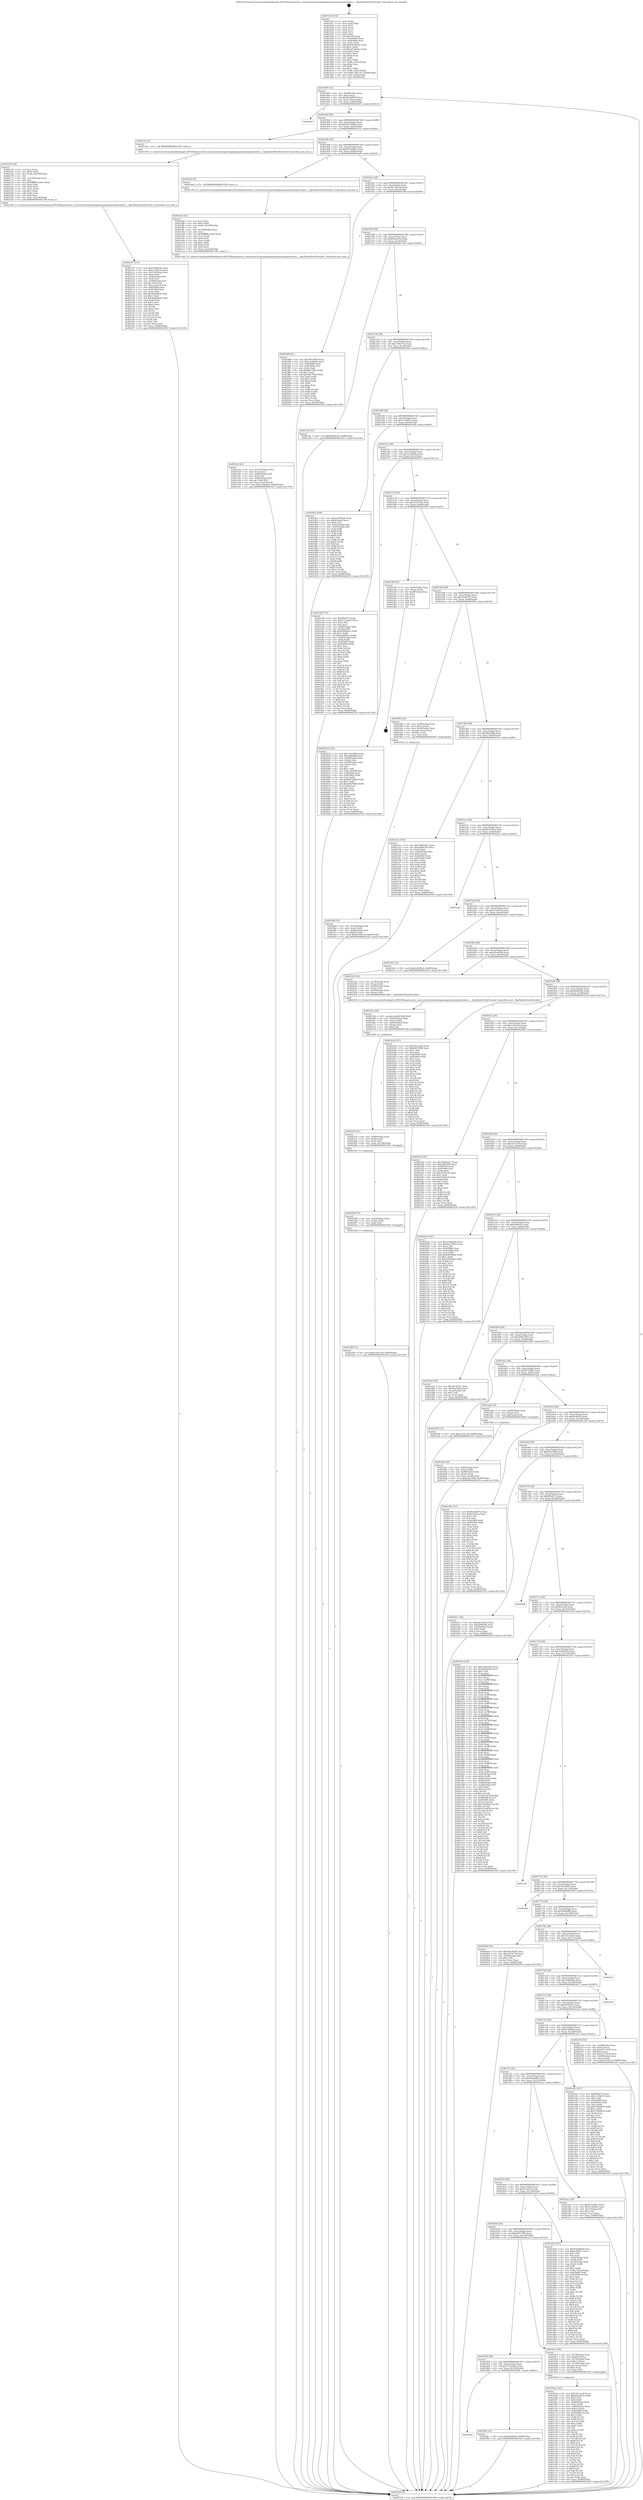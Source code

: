 digraph "0x401420" {
  label = "0x401420 (/mnt/c/Users/mathe/Desktop/tcc/POCII/binaries/extr_reactoswin32ssprintingbasespoolsvprintproviders.c__RpcDeletePrintProvidor_Final-ollvm.out::main(0))"
  labelloc = "t"
  node[shape=record]

  Entry [label="",width=0.3,height=0.3,shape=circle,fillcolor=black,style=filled]
  "0x401494" [label="{
     0x401494 [32]\l
     | [instrs]\l
     &nbsp;&nbsp;0x401494 \<+6\>: mov -0x98(%rbp),%eax\l
     &nbsp;&nbsp;0x40149a \<+2\>: mov %eax,%ecx\l
     &nbsp;&nbsp;0x40149c \<+6\>: sub $0x85ab8878,%ecx\l
     &nbsp;&nbsp;0x4014a2 \<+6\>: mov %eax,-0xac(%rbp)\l
     &nbsp;&nbsp;0x4014a8 \<+6\>: mov %ecx,-0xb0(%rbp)\l
     &nbsp;&nbsp;0x4014ae \<+6\>: je 0000000000402443 \<main+0x1023\>\l
  }"]
  "0x402443" [label="{
     0x402443\l
  }", style=dashed]
  "0x4014b4" [label="{
     0x4014b4 [28]\l
     | [instrs]\l
     &nbsp;&nbsp;0x4014b4 \<+5\>: jmp 00000000004014b9 \<main+0x99\>\l
     &nbsp;&nbsp;0x4014b9 \<+6\>: mov -0xac(%rbp),%eax\l
     &nbsp;&nbsp;0x4014bf \<+5\>: sub $0x92a799d2,%eax\l
     &nbsp;&nbsp;0x4014c4 \<+6\>: mov %eax,-0xb4(%rbp)\l
     &nbsp;&nbsp;0x4014ca \<+6\>: je 000000000040215e \<main+0xd3e\>\l
  }"]
  Exit [label="",width=0.3,height=0.3,shape=circle,fillcolor=black,style=filled,peripheries=2]
  "0x40215e" [label="{
     0x40215e [5]\l
     | [instrs]\l
     &nbsp;&nbsp;0x40215e \<+5\>: call 0000000000401160 \<next_i\>\l
     | [calls]\l
     &nbsp;&nbsp;0x401160 \{1\} (/mnt/c/Users/mathe/Desktop/tcc/POCII/binaries/extr_reactoswin32ssprintingbasespoolsvprintproviders.c__RpcDeletePrintProvidor_Final-ollvm.out::next_i)\l
  }"]
  "0x4014d0" [label="{
     0x4014d0 [28]\l
     | [instrs]\l
     &nbsp;&nbsp;0x4014d0 \<+5\>: jmp 00000000004014d5 \<main+0xb5\>\l
     &nbsp;&nbsp;0x4014d5 \<+6\>: mov -0xac(%rbp),%eax\l
     &nbsp;&nbsp;0x4014db \<+5\>: sub $0x95a18d0c,%eax\l
     &nbsp;&nbsp;0x4014e0 \<+6\>: mov %eax,-0xb8(%rbp)\l
     &nbsp;&nbsp;0x4014e6 \<+6\>: je 0000000000401de9 \<main+0x9c9\>\l
  }"]
  "0x40229f" [label="{
     0x40229f [15]\l
     | [instrs]\l
     &nbsp;&nbsp;0x40229f \<+10\>: movl $0xecbb53e4,-0x98(%rbp)\l
     &nbsp;&nbsp;0x4022a9 \<+5\>: jmp 0000000000402529 \<main+0x1109\>\l
  }"]
  "0x401de9" [label="{
     0x401de9 [5]\l
     | [instrs]\l
     &nbsp;&nbsp;0x401de9 \<+5\>: call 0000000000401160 \<next_i\>\l
     | [calls]\l
     &nbsp;&nbsp;0x401160 \{1\} (/mnt/c/Users/mathe/Desktop/tcc/POCII/binaries/extr_reactoswin32ssprintingbasespoolsvprintproviders.c__RpcDeletePrintProvidor_Final-ollvm.out::next_i)\l
  }"]
  "0x4014ec" [label="{
     0x4014ec [28]\l
     | [instrs]\l
     &nbsp;&nbsp;0x4014ec \<+5\>: jmp 00000000004014f1 \<main+0xd1\>\l
     &nbsp;&nbsp;0x4014f1 \<+6\>: mov -0xac(%rbp),%eax\l
     &nbsp;&nbsp;0x4014f7 \<+5\>: sub $0xb2184c24,%eax\l
     &nbsp;&nbsp;0x4014fc \<+6\>: mov %eax,-0xbc(%rbp)\l
     &nbsp;&nbsp;0x401502 \<+6\>: je 0000000000401fd8 \<main+0xbb8\>\l
  }"]
  "0x402290" [label="{
     0x402290 [15]\l
     | [instrs]\l
     &nbsp;&nbsp;0x402290 \<+4\>: mov -0x50(%rbp),%rdx\l
     &nbsp;&nbsp;0x402294 \<+3\>: mov (%rdx),%rdx\l
     &nbsp;&nbsp;0x402297 \<+3\>: mov %rdx,%rdi\l
     &nbsp;&nbsp;0x40229a \<+5\>: call 0000000000401030 \<free@plt\>\l
     | [calls]\l
     &nbsp;&nbsp;0x401030 \{1\} (unknown)\l
  }"]
  "0x401fd8" [label="{
     0x401fd8 [91]\l
     | [instrs]\l
     &nbsp;&nbsp;0x401fd8 \<+5\>: mov $0x1f61d859,%eax\l
     &nbsp;&nbsp;0x401fdd \<+5\>: mov $0xca33bd4a,%ecx\l
     &nbsp;&nbsp;0x401fe2 \<+7\>: mov 0x405060,%edx\l
     &nbsp;&nbsp;0x401fe9 \<+7\>: mov 0x405064,%esi\l
     &nbsp;&nbsp;0x401ff0 \<+2\>: mov %edx,%edi\l
     &nbsp;&nbsp;0x401ff2 \<+6\>: sub $0x4bb758ee,%edi\l
     &nbsp;&nbsp;0x401ff8 \<+3\>: sub $0x1,%edi\l
     &nbsp;&nbsp;0x401ffb \<+6\>: add $0x4bb758ee,%edi\l
     &nbsp;&nbsp;0x402001 \<+3\>: imul %edi,%edx\l
     &nbsp;&nbsp;0x402004 \<+3\>: and $0x1,%edx\l
     &nbsp;&nbsp;0x402007 \<+3\>: cmp $0x0,%edx\l
     &nbsp;&nbsp;0x40200a \<+4\>: sete %r8b\l
     &nbsp;&nbsp;0x40200e \<+3\>: cmp $0xa,%esi\l
     &nbsp;&nbsp;0x402011 \<+4\>: setl %r9b\l
     &nbsp;&nbsp;0x402015 \<+3\>: mov %r8b,%r10b\l
     &nbsp;&nbsp;0x402018 \<+3\>: and %r9b,%r10b\l
     &nbsp;&nbsp;0x40201b \<+3\>: xor %r9b,%r8b\l
     &nbsp;&nbsp;0x40201e \<+3\>: or %r8b,%r10b\l
     &nbsp;&nbsp;0x402021 \<+4\>: test $0x1,%r10b\l
     &nbsp;&nbsp;0x402025 \<+3\>: cmovne %ecx,%eax\l
     &nbsp;&nbsp;0x402028 \<+6\>: mov %eax,-0x98(%rbp)\l
     &nbsp;&nbsp;0x40202e \<+5\>: jmp 0000000000402529 \<main+0x1109\>\l
  }"]
  "0x401508" [label="{
     0x401508 [28]\l
     | [instrs]\l
     &nbsp;&nbsp;0x401508 \<+5\>: jmp 000000000040150d \<main+0xed\>\l
     &nbsp;&nbsp;0x40150d \<+6\>: mov -0xac(%rbp),%eax\l
     &nbsp;&nbsp;0x401513 \<+5\>: sub $0xb95a4e3e,%eax\l
     &nbsp;&nbsp;0x401518 \<+6\>: mov %eax,-0xc0(%rbp)\l
     &nbsp;&nbsp;0x40151e \<+6\>: je 0000000000401c8c \<main+0x86c\>\l
  }"]
  "0x40227b" [label="{
     0x40227b [21]\l
     | [instrs]\l
     &nbsp;&nbsp;0x40227b \<+4\>: mov -0x68(%rbp),%rdx\l
     &nbsp;&nbsp;0x40227f \<+3\>: mov (%rdx),%rdx\l
     &nbsp;&nbsp;0x402282 \<+3\>: mov %rdx,%rdi\l
     &nbsp;&nbsp;0x402285 \<+6\>: mov %eax,-0x158(%rbp)\l
     &nbsp;&nbsp;0x40228b \<+5\>: call 0000000000401030 \<free@plt\>\l
     | [calls]\l
     &nbsp;&nbsp;0x401030 \{1\} (unknown)\l
  }"]
  "0x401c8c" [label="{
     0x401c8c [15]\l
     | [instrs]\l
     &nbsp;&nbsp;0x401c8c \<+10\>: movl $0xfdc99cf0,-0x98(%rbp)\l
     &nbsp;&nbsp;0x401c96 \<+5\>: jmp 0000000000402529 \<main+0x1109\>\l
  }"]
  "0x401524" [label="{
     0x401524 [28]\l
     | [instrs]\l
     &nbsp;&nbsp;0x401524 \<+5\>: jmp 0000000000401529 \<main+0x109\>\l
     &nbsp;&nbsp;0x401529 \<+6\>: mov -0xac(%rbp),%eax\l
     &nbsp;&nbsp;0x40152f \<+5\>: sub $0xc76b17ee,%eax\l
     &nbsp;&nbsp;0x401534 \<+6\>: mov %eax,-0xc4(%rbp)\l
     &nbsp;&nbsp;0x40153a \<+6\>: je 00000000004018ca \<main+0x4aa\>\l
  }"]
  "0x40225e" [label="{
     0x40225e [29]\l
     | [instrs]\l
     &nbsp;&nbsp;0x40225e \<+10\>: movabs $0x4030b6,%rdi\l
     &nbsp;&nbsp;0x402268 \<+4\>: mov -0x40(%rbp),%rdx\l
     &nbsp;&nbsp;0x40226c \<+2\>: mov %eax,(%rdx)\l
     &nbsp;&nbsp;0x40226e \<+4\>: mov -0x40(%rbp),%rdx\l
     &nbsp;&nbsp;0x402272 \<+2\>: mov (%rdx),%esi\l
     &nbsp;&nbsp;0x402274 \<+2\>: mov $0x0,%al\l
     &nbsp;&nbsp;0x402276 \<+5\>: call 0000000000401040 \<printf@plt\>\l
     | [calls]\l
     &nbsp;&nbsp;0x401040 \{1\} (unknown)\l
  }"]
  "0x4018ca" [label="{
     0x4018ca [106]\l
     | [instrs]\l
     &nbsp;&nbsp;0x4018ca \<+5\>: mov $0x1add1926,%eax\l
     &nbsp;&nbsp;0x4018cf \<+5\>: mov $0xff3a1dd,%ecx\l
     &nbsp;&nbsp;0x4018d4 \<+2\>: mov $0x1,%dl\l
     &nbsp;&nbsp;0x4018d6 \<+7\>: mov -0x92(%rbp),%sil\l
     &nbsp;&nbsp;0x4018dd \<+7\>: mov -0x91(%rbp),%dil\l
     &nbsp;&nbsp;0x4018e4 \<+3\>: mov %sil,%r8b\l
     &nbsp;&nbsp;0x4018e7 \<+4\>: xor $0xff,%r8b\l
     &nbsp;&nbsp;0x4018eb \<+3\>: mov %dil,%r9b\l
     &nbsp;&nbsp;0x4018ee \<+4\>: xor $0xff,%r9b\l
     &nbsp;&nbsp;0x4018f2 \<+3\>: xor $0x1,%dl\l
     &nbsp;&nbsp;0x4018f5 \<+3\>: mov %r8b,%r10b\l
     &nbsp;&nbsp;0x4018f8 \<+4\>: and $0xff,%r10b\l
     &nbsp;&nbsp;0x4018fc \<+3\>: and %dl,%sil\l
     &nbsp;&nbsp;0x4018ff \<+3\>: mov %r9b,%r11b\l
     &nbsp;&nbsp;0x401902 \<+4\>: and $0xff,%r11b\l
     &nbsp;&nbsp;0x401906 \<+3\>: and %dl,%dil\l
     &nbsp;&nbsp;0x401909 \<+3\>: or %sil,%r10b\l
     &nbsp;&nbsp;0x40190c \<+3\>: or %dil,%r11b\l
     &nbsp;&nbsp;0x40190f \<+3\>: xor %r11b,%r10b\l
     &nbsp;&nbsp;0x401912 \<+3\>: or %r9b,%r8b\l
     &nbsp;&nbsp;0x401915 \<+4\>: xor $0xff,%r8b\l
     &nbsp;&nbsp;0x401919 \<+3\>: or $0x1,%dl\l
     &nbsp;&nbsp;0x40191c \<+3\>: and %dl,%r8b\l
     &nbsp;&nbsp;0x40191f \<+3\>: or %r8b,%r10b\l
     &nbsp;&nbsp;0x401922 \<+4\>: test $0x1,%r10b\l
     &nbsp;&nbsp;0x401926 \<+3\>: cmovne %ecx,%eax\l
     &nbsp;&nbsp;0x401929 \<+6\>: mov %eax,-0x98(%rbp)\l
     &nbsp;&nbsp;0x40192f \<+5\>: jmp 0000000000402529 \<main+0x1109\>\l
  }"]
  "0x401540" [label="{
     0x401540 [28]\l
     | [instrs]\l
     &nbsp;&nbsp;0x401540 \<+5\>: jmp 0000000000401545 \<main+0x125\>\l
     &nbsp;&nbsp;0x401545 \<+6\>: mov -0xac(%rbp),%eax\l
     &nbsp;&nbsp;0x40154b \<+5\>: sub $0xc7c5b053,%eax\l
     &nbsp;&nbsp;0x401550 \<+6\>: mov %eax,-0xc8(%rbp)\l
     &nbsp;&nbsp;0x401556 \<+6\>: je 0000000000401edf \<main+0xabf\>\l
  }"]
  "0x402529" [label="{
     0x402529 [5]\l
     | [instrs]\l
     &nbsp;&nbsp;0x402529 \<+5\>: jmp 0000000000401494 \<main+0x74\>\l
  }"]
  "0x401420" [label="{
     0x401420 [116]\l
     | [instrs]\l
     &nbsp;&nbsp;0x401420 \<+1\>: push %rbp\l
     &nbsp;&nbsp;0x401421 \<+3\>: mov %rsp,%rbp\l
     &nbsp;&nbsp;0x401424 \<+2\>: push %r15\l
     &nbsp;&nbsp;0x401426 \<+2\>: push %r14\l
     &nbsp;&nbsp;0x401428 \<+2\>: push %r13\l
     &nbsp;&nbsp;0x40142a \<+2\>: push %r12\l
     &nbsp;&nbsp;0x40142c \<+1\>: push %rbx\l
     &nbsp;&nbsp;0x40142d \<+7\>: sub $0x158,%rsp\l
     &nbsp;&nbsp;0x401434 \<+7\>: mov 0x405060,%eax\l
     &nbsp;&nbsp;0x40143b \<+7\>: mov 0x405064,%ecx\l
     &nbsp;&nbsp;0x401442 \<+2\>: mov %eax,%edx\l
     &nbsp;&nbsp;0x401444 \<+6\>: add $0xe01de0ae,%edx\l
     &nbsp;&nbsp;0x40144a \<+3\>: sub $0x1,%edx\l
     &nbsp;&nbsp;0x40144d \<+6\>: sub $0xe01de0ae,%edx\l
     &nbsp;&nbsp;0x401453 \<+3\>: imul %edx,%eax\l
     &nbsp;&nbsp;0x401456 \<+3\>: and $0x1,%eax\l
     &nbsp;&nbsp;0x401459 \<+3\>: cmp $0x0,%eax\l
     &nbsp;&nbsp;0x40145c \<+4\>: sete %r8b\l
     &nbsp;&nbsp;0x401460 \<+4\>: and $0x1,%r8b\l
     &nbsp;&nbsp;0x401464 \<+7\>: mov %r8b,-0x92(%rbp)\l
     &nbsp;&nbsp;0x40146b \<+3\>: cmp $0xa,%ecx\l
     &nbsp;&nbsp;0x40146e \<+4\>: setl %r8b\l
     &nbsp;&nbsp;0x401472 \<+4\>: and $0x1,%r8b\l
     &nbsp;&nbsp;0x401476 \<+7\>: mov %r8b,-0x91(%rbp)\l
     &nbsp;&nbsp;0x40147d \<+10\>: movl $0xc76b17ee,-0x98(%rbp)\l
     &nbsp;&nbsp;0x401487 \<+6\>: mov %edi,-0x9c(%rbp)\l
     &nbsp;&nbsp;0x40148d \<+7\>: mov %rsi,-0xa8(%rbp)\l
  }"]
  "0x402197" [label="{
     0x402197 [117]\l
     | [instrs]\l
     &nbsp;&nbsp;0x402197 \<+5\>: mov $0x35db4ade,%ecx\l
     &nbsp;&nbsp;0x40219c \<+5\>: mov $0xe7c48cc4,%edx\l
     &nbsp;&nbsp;0x4021a1 \<+6\>: mov -0x154(%rbp),%esi\l
     &nbsp;&nbsp;0x4021a7 \<+3\>: imul %eax,%esi\l
     &nbsp;&nbsp;0x4021aa \<+4\>: mov -0x50(%rbp),%r8\l
     &nbsp;&nbsp;0x4021ae \<+3\>: mov (%r8),%r8\l
     &nbsp;&nbsp;0x4021b1 \<+4\>: mov -0x48(%rbp),%r9\l
     &nbsp;&nbsp;0x4021b5 \<+3\>: movslq (%r9),%r9\l
     &nbsp;&nbsp;0x4021b8 \<+4\>: mov %esi,(%r8,%r9,4)\l
     &nbsp;&nbsp;0x4021bc \<+7\>: mov 0x405060,%eax\l
     &nbsp;&nbsp;0x4021c3 \<+7\>: mov 0x405064,%esi\l
     &nbsp;&nbsp;0x4021ca \<+2\>: mov %eax,%edi\l
     &nbsp;&nbsp;0x4021cc \<+6\>: add $0x5ba4dbe0,%edi\l
     &nbsp;&nbsp;0x4021d2 \<+3\>: sub $0x1,%edi\l
     &nbsp;&nbsp;0x4021d5 \<+6\>: sub $0x5ba4dbe0,%edi\l
     &nbsp;&nbsp;0x4021db \<+3\>: imul %edi,%eax\l
     &nbsp;&nbsp;0x4021de \<+3\>: and $0x1,%eax\l
     &nbsp;&nbsp;0x4021e1 \<+3\>: cmp $0x0,%eax\l
     &nbsp;&nbsp;0x4021e4 \<+4\>: sete %r10b\l
     &nbsp;&nbsp;0x4021e8 \<+3\>: cmp $0xa,%esi\l
     &nbsp;&nbsp;0x4021eb \<+4\>: setl %r11b\l
     &nbsp;&nbsp;0x4021ef \<+3\>: mov %r10b,%bl\l
     &nbsp;&nbsp;0x4021f2 \<+3\>: and %r11b,%bl\l
     &nbsp;&nbsp;0x4021f5 \<+3\>: xor %r11b,%r10b\l
     &nbsp;&nbsp;0x4021f8 \<+3\>: or %r10b,%bl\l
     &nbsp;&nbsp;0x4021fb \<+3\>: test $0x1,%bl\l
     &nbsp;&nbsp;0x4021fe \<+3\>: cmovne %edx,%ecx\l
     &nbsp;&nbsp;0x402201 \<+6\>: mov %ecx,-0x98(%rbp)\l
     &nbsp;&nbsp;0x402207 \<+5\>: jmp 0000000000402529 \<main+0x1109\>\l
  }"]
  "0x401edf" [label="{
     0x401edf [173]\l
     | [instrs]\l
     &nbsp;&nbsp;0x401edf \<+5\>: mov $0xf09a873,%eax\l
     &nbsp;&nbsp;0x401ee4 \<+5\>: mov $0x7212a6d1,%ecx\l
     &nbsp;&nbsp;0x401ee9 \<+2\>: mov $0x1,%dl\l
     &nbsp;&nbsp;0x401eeb \<+2\>: xor %esi,%esi\l
     &nbsp;&nbsp;0x401eed \<+4\>: mov -0x60(%rbp),%rdi\l
     &nbsp;&nbsp;0x401ef1 \<+3\>: mov (%rdi),%r8d\l
     &nbsp;&nbsp;0x401ef4 \<+7\>: add $0xd3689ee2,%r8d\l
     &nbsp;&nbsp;0x401efb \<+4\>: add $0x1,%r8d\l
     &nbsp;&nbsp;0x401eff \<+7\>: sub $0xd3689ee2,%r8d\l
     &nbsp;&nbsp;0x401f06 \<+4\>: mov -0x60(%rbp),%rdi\l
     &nbsp;&nbsp;0x401f0a \<+3\>: mov %r8d,(%rdi)\l
     &nbsp;&nbsp;0x401f0d \<+8\>: mov 0x405060,%r8d\l
     &nbsp;&nbsp;0x401f15 \<+8\>: mov 0x405064,%r9d\l
     &nbsp;&nbsp;0x401f1d \<+3\>: sub $0x1,%esi\l
     &nbsp;&nbsp;0x401f20 \<+3\>: mov %r8d,%r10d\l
     &nbsp;&nbsp;0x401f23 \<+3\>: add %esi,%r10d\l
     &nbsp;&nbsp;0x401f26 \<+4\>: imul %r10d,%r8d\l
     &nbsp;&nbsp;0x401f2a \<+4\>: and $0x1,%r8d\l
     &nbsp;&nbsp;0x401f2e \<+4\>: cmp $0x0,%r8d\l
     &nbsp;&nbsp;0x401f32 \<+4\>: sete %r11b\l
     &nbsp;&nbsp;0x401f36 \<+4\>: cmp $0xa,%r9d\l
     &nbsp;&nbsp;0x401f3a \<+3\>: setl %bl\l
     &nbsp;&nbsp;0x401f3d \<+3\>: mov %r11b,%r14b\l
     &nbsp;&nbsp;0x401f40 \<+4\>: xor $0xff,%r14b\l
     &nbsp;&nbsp;0x401f44 \<+3\>: mov %bl,%r15b\l
     &nbsp;&nbsp;0x401f47 \<+4\>: xor $0xff,%r15b\l
     &nbsp;&nbsp;0x401f4b \<+3\>: xor $0x0,%dl\l
     &nbsp;&nbsp;0x401f4e \<+3\>: mov %r14b,%r12b\l
     &nbsp;&nbsp;0x401f51 \<+4\>: and $0x0,%r12b\l
     &nbsp;&nbsp;0x401f55 \<+3\>: and %dl,%r11b\l
     &nbsp;&nbsp;0x401f58 \<+3\>: mov %r15b,%r13b\l
     &nbsp;&nbsp;0x401f5b \<+4\>: and $0x0,%r13b\l
     &nbsp;&nbsp;0x401f5f \<+2\>: and %dl,%bl\l
     &nbsp;&nbsp;0x401f61 \<+3\>: or %r11b,%r12b\l
     &nbsp;&nbsp;0x401f64 \<+3\>: or %bl,%r13b\l
     &nbsp;&nbsp;0x401f67 \<+3\>: xor %r13b,%r12b\l
     &nbsp;&nbsp;0x401f6a \<+3\>: or %r15b,%r14b\l
     &nbsp;&nbsp;0x401f6d \<+4\>: xor $0xff,%r14b\l
     &nbsp;&nbsp;0x401f71 \<+3\>: or $0x0,%dl\l
     &nbsp;&nbsp;0x401f74 \<+3\>: and %dl,%r14b\l
     &nbsp;&nbsp;0x401f77 \<+3\>: or %r14b,%r12b\l
     &nbsp;&nbsp;0x401f7a \<+4\>: test $0x1,%r12b\l
     &nbsp;&nbsp;0x401f7e \<+3\>: cmovne %ecx,%eax\l
     &nbsp;&nbsp;0x401f81 \<+6\>: mov %eax,-0x98(%rbp)\l
     &nbsp;&nbsp;0x401f87 \<+5\>: jmp 0000000000402529 \<main+0x1109\>\l
  }"]
  "0x40155c" [label="{
     0x40155c [28]\l
     | [instrs]\l
     &nbsp;&nbsp;0x40155c \<+5\>: jmp 0000000000401561 \<main+0x141\>\l
     &nbsp;&nbsp;0x401561 \<+6\>: mov -0xac(%rbp),%eax\l
     &nbsp;&nbsp;0x401567 \<+5\>: sub $0xca33bd4a,%eax\l
     &nbsp;&nbsp;0x40156c \<+6\>: mov %eax,-0xcc(%rbp)\l
     &nbsp;&nbsp;0x401572 \<+6\>: je 0000000000402033 \<main+0xc13\>\l
  }"]
  "0x402163" [label="{
     0x402163 [52]\l
     | [instrs]\l
     &nbsp;&nbsp;0x402163 \<+2\>: xor %ecx,%ecx\l
     &nbsp;&nbsp;0x402165 \<+5\>: mov $0x2,%edx\l
     &nbsp;&nbsp;0x40216a \<+6\>: mov %edx,-0x150(%rbp)\l
     &nbsp;&nbsp;0x402170 \<+1\>: cltd\l
     &nbsp;&nbsp;0x402171 \<+6\>: mov -0x150(%rbp),%esi\l
     &nbsp;&nbsp;0x402177 \<+2\>: idiv %esi\l
     &nbsp;&nbsp;0x402179 \<+6\>: imul $0xfffffffe,%edx,%edx\l
     &nbsp;&nbsp;0x40217f \<+2\>: mov %ecx,%edi\l
     &nbsp;&nbsp;0x402181 \<+2\>: sub %edx,%edi\l
     &nbsp;&nbsp;0x402183 \<+2\>: mov %ecx,%edx\l
     &nbsp;&nbsp;0x402185 \<+3\>: sub $0x1,%edx\l
     &nbsp;&nbsp;0x402188 \<+2\>: add %edx,%edi\l
     &nbsp;&nbsp;0x40218a \<+2\>: sub %edi,%ecx\l
     &nbsp;&nbsp;0x40218c \<+6\>: mov %ecx,-0x154(%rbp)\l
     &nbsp;&nbsp;0x402192 \<+5\>: call 0000000000401160 \<next_i\>\l
     | [calls]\l
     &nbsp;&nbsp;0x401160 \{1\} (/mnt/c/Users/mathe/Desktop/tcc/POCII/binaries/extr_reactoswin32ssprintingbasespoolsvprintproviders.c__RpcDeletePrintProvidor_Final-ollvm.out::next_i)\l
  }"]
  "0x402033" [label="{
     0x402033 [122]\l
     | [instrs]\l
     &nbsp;&nbsp;0x402033 \<+5\>: mov $0x1f61d859,%eax\l
     &nbsp;&nbsp;0x402038 \<+5\>: mov $0x348ebff6,%ecx\l
     &nbsp;&nbsp;0x40203d \<+4\>: mov -0x48(%rbp),%rdx\l
     &nbsp;&nbsp;0x402041 \<+2\>: mov (%rdx),%esi\l
     &nbsp;&nbsp;0x402043 \<+4\>: mov -0x58(%rbp),%rdx\l
     &nbsp;&nbsp;0x402047 \<+2\>: cmp (%rdx),%esi\l
     &nbsp;&nbsp;0x402049 \<+4\>: setl %dil\l
     &nbsp;&nbsp;0x40204d \<+4\>: and $0x1,%dil\l
     &nbsp;&nbsp;0x402051 \<+4\>: mov %dil,-0x29(%rbp)\l
     &nbsp;&nbsp;0x402055 \<+7\>: mov 0x405060,%esi\l
     &nbsp;&nbsp;0x40205c \<+8\>: mov 0x405064,%r8d\l
     &nbsp;&nbsp;0x402064 \<+3\>: mov %esi,%r9d\l
     &nbsp;&nbsp;0x402067 \<+7\>: sub $0x4d0794bb,%r9d\l
     &nbsp;&nbsp;0x40206e \<+4\>: sub $0x1,%r9d\l
     &nbsp;&nbsp;0x402072 \<+7\>: add $0x4d0794bb,%r9d\l
     &nbsp;&nbsp;0x402079 \<+4\>: imul %r9d,%esi\l
     &nbsp;&nbsp;0x40207d \<+3\>: and $0x1,%esi\l
     &nbsp;&nbsp;0x402080 \<+3\>: cmp $0x0,%esi\l
     &nbsp;&nbsp;0x402083 \<+4\>: sete %dil\l
     &nbsp;&nbsp;0x402087 \<+4\>: cmp $0xa,%r8d\l
     &nbsp;&nbsp;0x40208b \<+4\>: setl %r10b\l
     &nbsp;&nbsp;0x40208f \<+3\>: mov %dil,%r11b\l
     &nbsp;&nbsp;0x402092 \<+3\>: and %r10b,%r11b\l
     &nbsp;&nbsp;0x402095 \<+3\>: xor %r10b,%dil\l
     &nbsp;&nbsp;0x402098 \<+3\>: or %dil,%r11b\l
     &nbsp;&nbsp;0x40209b \<+4\>: test $0x1,%r11b\l
     &nbsp;&nbsp;0x40209f \<+3\>: cmovne %ecx,%eax\l
     &nbsp;&nbsp;0x4020a2 \<+6\>: mov %eax,-0x98(%rbp)\l
     &nbsp;&nbsp;0x4020a8 \<+5\>: jmp 0000000000402529 \<main+0x1109\>\l
  }"]
  "0x401578" [label="{
     0x401578 [28]\l
     | [instrs]\l
     &nbsp;&nbsp;0x401578 \<+5\>: jmp 000000000040157d \<main+0x15d\>\l
     &nbsp;&nbsp;0x40157d \<+6\>: mov -0xac(%rbp),%eax\l
     &nbsp;&nbsp;0x401583 \<+5\>: sub $0xcc9321a9,%eax\l
     &nbsp;&nbsp;0x401588 \<+6\>: mov %eax,-0xd0(%rbp)\l
     &nbsp;&nbsp;0x40158e \<+6\>: je 000000000040239f \<main+0xf7f\>\l
  }"]
  "0x401fb8" [label="{
     0x401fb8 [32]\l
     | [instrs]\l
     &nbsp;&nbsp;0x401fb8 \<+4\>: mov -0x50(%rbp),%rdi\l
     &nbsp;&nbsp;0x401fbc \<+3\>: mov %rax,(%rdi)\l
     &nbsp;&nbsp;0x401fbf \<+4\>: mov -0x48(%rbp),%rax\l
     &nbsp;&nbsp;0x401fc3 \<+6\>: movl $0x0,(%rax)\l
     &nbsp;&nbsp;0x401fc9 \<+10\>: movl $0xb2184c24,-0x98(%rbp)\l
     &nbsp;&nbsp;0x401fd3 \<+5\>: jmp 0000000000402529 \<main+0x1109\>\l
  }"]
  "0x40239f" [label="{
     0x40239f [24]\l
     | [instrs]\l
     &nbsp;&nbsp;0x40239f \<+7\>: mov -0x90(%rbp),%rax\l
     &nbsp;&nbsp;0x4023a6 \<+2\>: mov (%rax),%eax\l
     &nbsp;&nbsp;0x4023a8 \<+4\>: lea -0x28(%rbp),%rsp\l
     &nbsp;&nbsp;0x4023ac \<+1\>: pop %rbx\l
     &nbsp;&nbsp;0x4023ad \<+2\>: pop %r12\l
     &nbsp;&nbsp;0x4023af \<+2\>: pop %r13\l
     &nbsp;&nbsp;0x4023b1 \<+2\>: pop %r14\l
     &nbsp;&nbsp;0x4023b3 \<+2\>: pop %r15\l
     &nbsp;&nbsp;0x4023b5 \<+1\>: pop %rbp\l
     &nbsp;&nbsp;0x4023b6 \<+1\>: ret\l
  }"]
  "0x401594" [label="{
     0x401594 [28]\l
     | [instrs]\l
     &nbsp;&nbsp;0x401594 \<+5\>: jmp 0000000000401599 \<main+0x179\>\l
     &nbsp;&nbsp;0x401599 \<+6\>: mov -0xac(%rbp),%eax\l
     &nbsp;&nbsp;0x40159f \<+5\>: sub $0xcf23d7b7,%eax\l
     &nbsp;&nbsp;0x4015a4 \<+6\>: mov %eax,-0xd4(%rbp)\l
     &nbsp;&nbsp;0x4015aa \<+6\>: je 0000000000401f9b \<main+0xb7b\>\l
  }"]
  "0x40186c" [label="{
     0x40186c\l
  }", style=dashed]
  "0x401f9b" [label="{
     0x401f9b [29]\l
     | [instrs]\l
     &nbsp;&nbsp;0x401f9b \<+4\>: mov -0x58(%rbp),%rax\l
     &nbsp;&nbsp;0x401f9f \<+6\>: movl $0x1,(%rax)\l
     &nbsp;&nbsp;0x401fa5 \<+4\>: mov -0x58(%rbp),%rax\l
     &nbsp;&nbsp;0x401fa9 \<+3\>: movslq (%rax),%rax\l
     &nbsp;&nbsp;0x401fac \<+4\>: shl $0x2,%rax\l
     &nbsp;&nbsp;0x401fb0 \<+3\>: mov %rax,%rdi\l
     &nbsp;&nbsp;0x401fb3 \<+5\>: call 0000000000401050 \<malloc@plt\>\l
     | [calls]\l
     &nbsp;&nbsp;0x401050 \{1\} (unknown)\l
  }"]
  "0x4015b0" [label="{
     0x4015b0 [28]\l
     | [instrs]\l
     &nbsp;&nbsp;0x4015b0 \<+5\>: jmp 00000000004015b5 \<main+0x195\>\l
     &nbsp;&nbsp;0x4015b5 \<+6\>: mov -0xac(%rbp),%eax\l
     &nbsp;&nbsp;0x4015bb \<+5\>: sub $0xcf8e5608,%eax\l
     &nbsp;&nbsp;0x4015c0 \<+6\>: mov %eax,-0xd8(%rbp)\l
     &nbsp;&nbsp;0x4015c6 \<+6\>: je 000000000040232c \<main+0xf0c\>\l
  }"]
  "0x401f8c" [label="{
     0x401f8c [15]\l
     | [instrs]\l
     &nbsp;&nbsp;0x401f8c \<+10\>: movl $0xfdc99cf0,-0x98(%rbp)\l
     &nbsp;&nbsp;0x401f96 \<+5\>: jmp 0000000000402529 \<main+0x1109\>\l
  }"]
  "0x40232c" [label="{
     0x40232c [100]\l
     | [instrs]\l
     &nbsp;&nbsp;0x40232c \<+5\>: mov $0x7b8b22b7,%eax\l
     &nbsp;&nbsp;0x402331 \<+5\>: mov $0xf2b8e708,%ecx\l
     &nbsp;&nbsp;0x402336 \<+2\>: xor %edx,%edx\l
     &nbsp;&nbsp;0x402338 \<+7\>: mov -0x90(%rbp),%rsi\l
     &nbsp;&nbsp;0x40233f \<+6\>: movl $0x0,(%rsi)\l
     &nbsp;&nbsp;0x402345 \<+7\>: mov 0x405060,%edi\l
     &nbsp;&nbsp;0x40234c \<+8\>: mov 0x405064,%r8d\l
     &nbsp;&nbsp;0x402354 \<+3\>: sub $0x1,%edx\l
     &nbsp;&nbsp;0x402357 \<+3\>: mov %edi,%r9d\l
     &nbsp;&nbsp;0x40235a \<+3\>: add %edx,%r9d\l
     &nbsp;&nbsp;0x40235d \<+4\>: imul %r9d,%edi\l
     &nbsp;&nbsp;0x402361 \<+3\>: and $0x1,%edi\l
     &nbsp;&nbsp;0x402364 \<+3\>: cmp $0x0,%edi\l
     &nbsp;&nbsp;0x402367 \<+4\>: sete %r10b\l
     &nbsp;&nbsp;0x40236b \<+4\>: cmp $0xa,%r8d\l
     &nbsp;&nbsp;0x40236f \<+4\>: setl %r11b\l
     &nbsp;&nbsp;0x402373 \<+3\>: mov %r10b,%bl\l
     &nbsp;&nbsp;0x402376 \<+3\>: and %r11b,%bl\l
     &nbsp;&nbsp;0x402379 \<+3\>: xor %r11b,%r10b\l
     &nbsp;&nbsp;0x40237c \<+3\>: or %r10b,%bl\l
     &nbsp;&nbsp;0x40237f \<+3\>: test $0x1,%bl\l
     &nbsp;&nbsp;0x402382 \<+3\>: cmovne %ecx,%eax\l
     &nbsp;&nbsp;0x402385 \<+6\>: mov %eax,-0x98(%rbp)\l
     &nbsp;&nbsp;0x40238b \<+5\>: jmp 0000000000402529 \<main+0x1109\>\l
  }"]
  "0x4015cc" [label="{
     0x4015cc [28]\l
     | [instrs]\l
     &nbsp;&nbsp;0x4015cc \<+5\>: jmp 00000000004015d1 \<main+0x1b1\>\l
     &nbsp;&nbsp;0x4015d1 \<+6\>: mov -0xac(%rbp),%eax\l
     &nbsp;&nbsp;0x4015d7 \<+5\>: sub $0xdb3534c6,%eax\l
     &nbsp;&nbsp;0x4015dc \<+6\>: mov %eax,-0xdc(%rbp)\l
     &nbsp;&nbsp;0x4015e2 \<+6\>: je 00000000004022ae \<main+0xe8e\>\l
  }"]
  "0x401e22" [label="{
     0x401e22 [42]\l
     | [instrs]\l
     &nbsp;&nbsp;0x401e22 \<+6\>: mov -0x14c(%rbp),%ecx\l
     &nbsp;&nbsp;0x401e28 \<+3\>: imul %eax,%ecx\l
     &nbsp;&nbsp;0x401e2b \<+4\>: mov -0x68(%rbp),%r8\l
     &nbsp;&nbsp;0x401e2f \<+3\>: mov (%r8),%r8\l
     &nbsp;&nbsp;0x401e32 \<+4\>: mov -0x60(%rbp),%r9\l
     &nbsp;&nbsp;0x401e36 \<+3\>: movslq (%r9),%r9\l
     &nbsp;&nbsp;0x401e39 \<+4\>: mov %ecx,(%r8,%r9,4)\l
     &nbsp;&nbsp;0x401e3d \<+10\>: movl $0x5a3b94c4,-0x98(%rbp)\l
     &nbsp;&nbsp;0x401e47 \<+5\>: jmp 0000000000402529 \<main+0x1109\>\l
  }"]
  "0x4022ae" [label="{
     0x4022ae\l
  }", style=dashed]
  "0x4015e8" [label="{
     0x4015e8 [28]\l
     | [instrs]\l
     &nbsp;&nbsp;0x4015e8 \<+5\>: jmp 00000000004015ed \<main+0x1cd\>\l
     &nbsp;&nbsp;0x4015ed \<+6\>: mov -0xac(%rbp),%eax\l
     &nbsp;&nbsp;0x4015f3 \<+5\>: sub $0xe7c48cc4,%eax\l
     &nbsp;&nbsp;0x4015f8 \<+6\>: mov %eax,-0xe0(%rbp)\l
     &nbsp;&nbsp;0x4015fe \<+6\>: je 000000000040220c \<main+0xdec\>\l
  }"]
  "0x401dee" [label="{
     0x401dee [52]\l
     | [instrs]\l
     &nbsp;&nbsp;0x401dee \<+2\>: xor %ecx,%ecx\l
     &nbsp;&nbsp;0x401df0 \<+5\>: mov $0x2,%edx\l
     &nbsp;&nbsp;0x401df5 \<+6\>: mov %edx,-0x148(%rbp)\l
     &nbsp;&nbsp;0x401dfb \<+1\>: cltd\l
     &nbsp;&nbsp;0x401dfc \<+6\>: mov -0x148(%rbp),%esi\l
     &nbsp;&nbsp;0x401e02 \<+2\>: idiv %esi\l
     &nbsp;&nbsp;0x401e04 \<+6\>: imul $0xfffffffe,%edx,%edx\l
     &nbsp;&nbsp;0x401e0a \<+2\>: mov %ecx,%edi\l
     &nbsp;&nbsp;0x401e0c \<+2\>: sub %edx,%edi\l
     &nbsp;&nbsp;0x401e0e \<+2\>: mov %ecx,%edx\l
     &nbsp;&nbsp;0x401e10 \<+3\>: sub $0x1,%edx\l
     &nbsp;&nbsp;0x401e13 \<+2\>: add %edx,%edi\l
     &nbsp;&nbsp;0x401e15 \<+2\>: sub %edi,%ecx\l
     &nbsp;&nbsp;0x401e17 \<+6\>: mov %ecx,-0x14c(%rbp)\l
     &nbsp;&nbsp;0x401e1d \<+5\>: call 0000000000401160 \<next_i\>\l
     | [calls]\l
     &nbsp;&nbsp;0x401160 \{1\} (/mnt/c/Users/mathe/Desktop/tcc/POCII/binaries/extr_reactoswin32ssprintingbasespoolsvprintproviders.c__RpcDeletePrintProvidor_Final-ollvm.out::next_i)\l
  }"]
  "0x40220c" [label="{
     0x40220c [15]\l
     | [instrs]\l
     &nbsp;&nbsp;0x40220c \<+10\>: movl $0x4ef596a3,-0x98(%rbp)\l
     &nbsp;&nbsp;0x402216 \<+5\>: jmp 0000000000402529 \<main+0x1109\>\l
  }"]
  "0x401604" [label="{
     0x401604 [28]\l
     | [instrs]\l
     &nbsp;&nbsp;0x401604 \<+5\>: jmp 0000000000401609 \<main+0x1e9\>\l
     &nbsp;&nbsp;0x401609 \<+6\>: mov -0xac(%rbp),%eax\l
     &nbsp;&nbsp;0x40160f \<+5\>: sub $0xe92e8598,%eax\l
     &nbsp;&nbsp;0x401614 \<+6\>: mov %eax,-0xe4(%rbp)\l
     &nbsp;&nbsp;0x40161a \<+6\>: je 0000000000402245 \<main+0xe25\>\l
  }"]
  "0x401bea" [label="{
     0x401bea [162]\l
     | [instrs]\l
     &nbsp;&nbsp;0x401bea \<+5\>: mov $0x35c1aeeb,%ecx\l
     &nbsp;&nbsp;0x401bef \<+5\>: mov $0xb95a4e3e,%edx\l
     &nbsp;&nbsp;0x401bf4 \<+3\>: mov $0x1,%sil\l
     &nbsp;&nbsp;0x401bf7 \<+3\>: xor %r8d,%r8d\l
     &nbsp;&nbsp;0x401bfa \<+4\>: mov -0x68(%rbp),%rdi\l
     &nbsp;&nbsp;0x401bfe \<+3\>: mov %rax,(%rdi)\l
     &nbsp;&nbsp;0x401c01 \<+4\>: mov -0x60(%rbp),%rax\l
     &nbsp;&nbsp;0x401c05 \<+6\>: movl $0x0,(%rax)\l
     &nbsp;&nbsp;0x401c0b \<+8\>: mov 0x405060,%r9d\l
     &nbsp;&nbsp;0x401c13 \<+8\>: mov 0x405064,%r10d\l
     &nbsp;&nbsp;0x401c1b \<+4\>: sub $0x1,%r8d\l
     &nbsp;&nbsp;0x401c1f \<+3\>: mov %r9d,%r11d\l
     &nbsp;&nbsp;0x401c22 \<+3\>: add %r8d,%r11d\l
     &nbsp;&nbsp;0x401c25 \<+4\>: imul %r11d,%r9d\l
     &nbsp;&nbsp;0x401c29 \<+4\>: and $0x1,%r9d\l
     &nbsp;&nbsp;0x401c2d \<+4\>: cmp $0x0,%r9d\l
     &nbsp;&nbsp;0x401c31 \<+3\>: sete %bl\l
     &nbsp;&nbsp;0x401c34 \<+4\>: cmp $0xa,%r10d\l
     &nbsp;&nbsp;0x401c38 \<+4\>: setl %r14b\l
     &nbsp;&nbsp;0x401c3c \<+3\>: mov %bl,%r15b\l
     &nbsp;&nbsp;0x401c3f \<+4\>: xor $0xff,%r15b\l
     &nbsp;&nbsp;0x401c43 \<+3\>: mov %r14b,%r12b\l
     &nbsp;&nbsp;0x401c46 \<+4\>: xor $0xff,%r12b\l
     &nbsp;&nbsp;0x401c4a \<+4\>: xor $0x0,%sil\l
     &nbsp;&nbsp;0x401c4e \<+3\>: mov %r15b,%r13b\l
     &nbsp;&nbsp;0x401c51 \<+4\>: and $0x0,%r13b\l
     &nbsp;&nbsp;0x401c55 \<+3\>: and %sil,%bl\l
     &nbsp;&nbsp;0x401c58 \<+3\>: mov %r12b,%al\l
     &nbsp;&nbsp;0x401c5b \<+2\>: and $0x0,%al\l
     &nbsp;&nbsp;0x401c5d \<+3\>: and %sil,%r14b\l
     &nbsp;&nbsp;0x401c60 \<+3\>: or %bl,%r13b\l
     &nbsp;&nbsp;0x401c63 \<+3\>: or %r14b,%al\l
     &nbsp;&nbsp;0x401c66 \<+3\>: xor %al,%r13b\l
     &nbsp;&nbsp;0x401c69 \<+3\>: or %r12b,%r15b\l
     &nbsp;&nbsp;0x401c6c \<+4\>: xor $0xff,%r15b\l
     &nbsp;&nbsp;0x401c70 \<+4\>: or $0x0,%sil\l
     &nbsp;&nbsp;0x401c74 \<+3\>: and %sil,%r15b\l
     &nbsp;&nbsp;0x401c77 \<+3\>: or %r15b,%r13b\l
     &nbsp;&nbsp;0x401c7a \<+4\>: test $0x1,%r13b\l
     &nbsp;&nbsp;0x401c7e \<+3\>: cmovne %edx,%ecx\l
     &nbsp;&nbsp;0x401c81 \<+6\>: mov %ecx,-0x98(%rbp)\l
     &nbsp;&nbsp;0x401c87 \<+5\>: jmp 0000000000402529 \<main+0x1109\>\l
  }"]
  "0x402245" [label="{
     0x402245 [25]\l
     | [instrs]\l
     &nbsp;&nbsp;0x402245 \<+4\>: mov -0x78(%rbp),%rax\l
     &nbsp;&nbsp;0x402249 \<+2\>: mov (%rax),%edi\l
     &nbsp;&nbsp;0x40224b \<+4\>: mov -0x68(%rbp),%rax\l
     &nbsp;&nbsp;0x40224f \<+3\>: mov (%rax),%rsi\l
     &nbsp;&nbsp;0x402252 \<+4\>: mov -0x50(%rbp),%rax\l
     &nbsp;&nbsp;0x402256 \<+3\>: mov (%rax),%rdx\l
     &nbsp;&nbsp;0x402259 \<+5\>: call 0000000000401400 \<_RpcDeletePrintProvidor\>\l
     | [calls]\l
     &nbsp;&nbsp;0x401400 \{1\} (/mnt/c/Users/mathe/Desktop/tcc/POCII/binaries/extr_reactoswin32ssprintingbasespoolsvprintproviders.c__RpcDeletePrintProvidor_Final-ollvm.out::_RpcDeletePrintProvidor)\l
  }"]
  "0x401620" [label="{
     0x401620 [28]\l
     | [instrs]\l
     &nbsp;&nbsp;0x401620 \<+5\>: jmp 0000000000401625 \<main+0x205\>\l
     &nbsp;&nbsp;0x401625 \<+6\>: mov -0xac(%rbp),%eax\l
     &nbsp;&nbsp;0x40162b \<+5\>: sub $0xebf4038a,%eax\l
     &nbsp;&nbsp;0x401630 \<+6\>: mov %eax,-0xe8(%rbp)\l
     &nbsp;&nbsp;0x401636 \<+6\>: je 0000000000401b3a \<main+0x71a\>\l
  }"]
  "0x401850" [label="{
     0x401850 [28]\l
     | [instrs]\l
     &nbsp;&nbsp;0x401850 \<+5\>: jmp 0000000000401855 \<main+0x435\>\l
     &nbsp;&nbsp;0x401855 \<+6\>: mov -0xac(%rbp),%eax\l
     &nbsp;&nbsp;0x40185b \<+5\>: sub $0x7212a6d1,%eax\l
     &nbsp;&nbsp;0x401860 \<+6\>: mov %eax,-0x138(%rbp)\l
     &nbsp;&nbsp;0x401866 \<+6\>: je 0000000000401f8c \<main+0xb6c\>\l
  }"]
  "0x401b3a" [label="{
     0x401b3a [137]\l
     | [instrs]\l
     &nbsp;&nbsp;0x401b3a \<+5\>: mov $0x35c1aeeb,%eax\l
     &nbsp;&nbsp;0x401b3f \<+5\>: mov $0x649730fb,%ecx\l
     &nbsp;&nbsp;0x401b44 \<+2\>: mov $0x1,%dl\l
     &nbsp;&nbsp;0x401b46 \<+2\>: xor %esi,%esi\l
     &nbsp;&nbsp;0x401b48 \<+7\>: mov 0x405060,%edi\l
     &nbsp;&nbsp;0x401b4f \<+8\>: mov 0x405064,%r8d\l
     &nbsp;&nbsp;0x401b57 \<+3\>: sub $0x1,%esi\l
     &nbsp;&nbsp;0x401b5a \<+3\>: mov %edi,%r9d\l
     &nbsp;&nbsp;0x401b5d \<+3\>: add %esi,%r9d\l
     &nbsp;&nbsp;0x401b60 \<+4\>: imul %r9d,%edi\l
     &nbsp;&nbsp;0x401b64 \<+3\>: and $0x1,%edi\l
     &nbsp;&nbsp;0x401b67 \<+3\>: cmp $0x0,%edi\l
     &nbsp;&nbsp;0x401b6a \<+4\>: sete %r10b\l
     &nbsp;&nbsp;0x401b6e \<+4\>: cmp $0xa,%r8d\l
     &nbsp;&nbsp;0x401b72 \<+4\>: setl %r11b\l
     &nbsp;&nbsp;0x401b76 \<+3\>: mov %r10b,%bl\l
     &nbsp;&nbsp;0x401b79 \<+3\>: xor $0xff,%bl\l
     &nbsp;&nbsp;0x401b7c \<+3\>: mov %r11b,%r14b\l
     &nbsp;&nbsp;0x401b7f \<+4\>: xor $0xff,%r14b\l
     &nbsp;&nbsp;0x401b83 \<+3\>: xor $0x0,%dl\l
     &nbsp;&nbsp;0x401b86 \<+3\>: mov %bl,%r15b\l
     &nbsp;&nbsp;0x401b89 \<+4\>: and $0x0,%r15b\l
     &nbsp;&nbsp;0x401b8d \<+3\>: and %dl,%r10b\l
     &nbsp;&nbsp;0x401b90 \<+3\>: mov %r14b,%r12b\l
     &nbsp;&nbsp;0x401b93 \<+4\>: and $0x0,%r12b\l
     &nbsp;&nbsp;0x401b97 \<+3\>: and %dl,%r11b\l
     &nbsp;&nbsp;0x401b9a \<+3\>: or %r10b,%r15b\l
     &nbsp;&nbsp;0x401b9d \<+3\>: or %r11b,%r12b\l
     &nbsp;&nbsp;0x401ba0 \<+3\>: xor %r12b,%r15b\l
     &nbsp;&nbsp;0x401ba3 \<+3\>: or %r14b,%bl\l
     &nbsp;&nbsp;0x401ba6 \<+3\>: xor $0xff,%bl\l
     &nbsp;&nbsp;0x401ba9 \<+3\>: or $0x0,%dl\l
     &nbsp;&nbsp;0x401bac \<+2\>: and %dl,%bl\l
     &nbsp;&nbsp;0x401bae \<+3\>: or %bl,%r15b\l
     &nbsp;&nbsp;0x401bb1 \<+4\>: test $0x1,%r15b\l
     &nbsp;&nbsp;0x401bb5 \<+3\>: cmovne %ecx,%eax\l
     &nbsp;&nbsp;0x401bb8 \<+6\>: mov %eax,-0x98(%rbp)\l
     &nbsp;&nbsp;0x401bbe \<+5\>: jmp 0000000000402529 \<main+0x1109\>\l
  }"]
  "0x40163c" [label="{
     0x40163c [28]\l
     | [instrs]\l
     &nbsp;&nbsp;0x40163c \<+5\>: jmp 0000000000401641 \<main+0x221\>\l
     &nbsp;&nbsp;0x401641 \<+6\>: mov -0xac(%rbp),%eax\l
     &nbsp;&nbsp;0x401647 \<+5\>: sub $0xecbb53e4,%eax\l
     &nbsp;&nbsp;0x40164c \<+6\>: mov %eax,-0xec(%rbp)\l
     &nbsp;&nbsp;0x401652 \<+6\>: je 00000000004022d1 \<main+0xeb1\>\l
  }"]
  "0x401bc3" [label="{
     0x401bc3 [39]\l
     | [instrs]\l
     &nbsp;&nbsp;0x401bc3 \<+4\>: mov -0x78(%rbp),%rax\l
     &nbsp;&nbsp;0x401bc7 \<+6\>: movl $0x64,(%rax)\l
     &nbsp;&nbsp;0x401bcd \<+4\>: mov -0x70(%rbp),%rax\l
     &nbsp;&nbsp;0x401bd1 \<+6\>: movl $0x1,(%rax)\l
     &nbsp;&nbsp;0x401bd7 \<+4\>: mov -0x70(%rbp),%rax\l
     &nbsp;&nbsp;0x401bdb \<+3\>: movslq (%rax),%rax\l
     &nbsp;&nbsp;0x401bde \<+4\>: shl $0x2,%rax\l
     &nbsp;&nbsp;0x401be2 \<+3\>: mov %rax,%rdi\l
     &nbsp;&nbsp;0x401be5 \<+5\>: call 0000000000401050 \<malloc@plt\>\l
     | [calls]\l
     &nbsp;&nbsp;0x401050 \{1\} (unknown)\l
  }"]
  "0x4022d1" [label="{
     0x4022d1 [91]\l
     | [instrs]\l
     &nbsp;&nbsp;0x4022d1 \<+5\>: mov $0x7b8b22b7,%eax\l
     &nbsp;&nbsp;0x4022d6 \<+5\>: mov $0xcf8e5608,%ecx\l
     &nbsp;&nbsp;0x4022db \<+7\>: mov 0x405060,%edx\l
     &nbsp;&nbsp;0x4022e2 \<+7\>: mov 0x405064,%esi\l
     &nbsp;&nbsp;0x4022e9 \<+2\>: mov %edx,%edi\l
     &nbsp;&nbsp;0x4022eb \<+6\>: sub $0x355f2e2b,%edi\l
     &nbsp;&nbsp;0x4022f1 \<+3\>: sub $0x1,%edi\l
     &nbsp;&nbsp;0x4022f4 \<+6\>: add $0x355f2e2b,%edi\l
     &nbsp;&nbsp;0x4022fa \<+3\>: imul %edi,%edx\l
     &nbsp;&nbsp;0x4022fd \<+3\>: and $0x1,%edx\l
     &nbsp;&nbsp;0x402300 \<+3\>: cmp $0x0,%edx\l
     &nbsp;&nbsp;0x402303 \<+4\>: sete %r8b\l
     &nbsp;&nbsp;0x402307 \<+3\>: cmp $0xa,%esi\l
     &nbsp;&nbsp;0x40230a \<+4\>: setl %r9b\l
     &nbsp;&nbsp;0x40230e \<+3\>: mov %r8b,%r10b\l
     &nbsp;&nbsp;0x402311 \<+3\>: and %r9b,%r10b\l
     &nbsp;&nbsp;0x402314 \<+3\>: xor %r9b,%r8b\l
     &nbsp;&nbsp;0x402317 \<+3\>: or %r8b,%r10b\l
     &nbsp;&nbsp;0x40231a \<+4\>: test $0x1,%r10b\l
     &nbsp;&nbsp;0x40231e \<+3\>: cmovne %ecx,%eax\l
     &nbsp;&nbsp;0x402321 \<+6\>: mov %eax,-0x98(%rbp)\l
     &nbsp;&nbsp;0x402327 \<+5\>: jmp 0000000000402529 \<main+0x1109\>\l
  }"]
  "0x401658" [label="{
     0x401658 [28]\l
     | [instrs]\l
     &nbsp;&nbsp;0x401658 \<+5\>: jmp 000000000040165d \<main+0x23d\>\l
     &nbsp;&nbsp;0x40165d \<+6\>: mov -0xac(%rbp),%eax\l
     &nbsp;&nbsp;0x401663 \<+5\>: sub $0xed114756,%eax\l
     &nbsp;&nbsp;0x401668 \<+6\>: mov %eax,-0xf0(%rbp)\l
     &nbsp;&nbsp;0x40166e \<+6\>: je 00000000004020cb \<main+0xcab\>\l
  }"]
  "0x401834" [label="{
     0x401834 [28]\l
     | [instrs]\l
     &nbsp;&nbsp;0x401834 \<+5\>: jmp 0000000000401839 \<main+0x419\>\l
     &nbsp;&nbsp;0x401839 \<+6\>: mov -0xac(%rbp),%eax\l
     &nbsp;&nbsp;0x40183f \<+5\>: sub $0x649730fb,%eax\l
     &nbsp;&nbsp;0x401844 \<+6\>: mov %eax,-0x134(%rbp)\l
     &nbsp;&nbsp;0x40184a \<+6\>: je 0000000000401bc3 \<main+0x7a3\>\l
  }"]
  "0x4020cb" [label="{
     0x4020cb [147]\l
     | [instrs]\l
     &nbsp;&nbsp;0x4020cb \<+5\>: mov $0x35db4ade,%eax\l
     &nbsp;&nbsp;0x4020d0 \<+5\>: mov $0x92a799d2,%ecx\l
     &nbsp;&nbsp;0x4020d5 \<+2\>: mov $0x1,%dl\l
     &nbsp;&nbsp;0x4020d7 \<+7\>: mov 0x405060,%esi\l
     &nbsp;&nbsp;0x4020de \<+7\>: mov 0x405064,%edi\l
     &nbsp;&nbsp;0x4020e5 \<+3\>: mov %esi,%r8d\l
     &nbsp;&nbsp;0x4020e8 \<+7\>: add $0x638548ab,%r8d\l
     &nbsp;&nbsp;0x4020ef \<+4\>: sub $0x1,%r8d\l
     &nbsp;&nbsp;0x4020f3 \<+7\>: sub $0x638548ab,%r8d\l
     &nbsp;&nbsp;0x4020fa \<+4\>: imul %r8d,%esi\l
     &nbsp;&nbsp;0x4020fe \<+3\>: and $0x1,%esi\l
     &nbsp;&nbsp;0x402101 \<+3\>: cmp $0x0,%esi\l
     &nbsp;&nbsp;0x402104 \<+4\>: sete %r9b\l
     &nbsp;&nbsp;0x402108 \<+3\>: cmp $0xa,%edi\l
     &nbsp;&nbsp;0x40210b \<+4\>: setl %r10b\l
     &nbsp;&nbsp;0x40210f \<+3\>: mov %r9b,%r11b\l
     &nbsp;&nbsp;0x402112 \<+4\>: xor $0xff,%r11b\l
     &nbsp;&nbsp;0x402116 \<+3\>: mov %r10b,%bl\l
     &nbsp;&nbsp;0x402119 \<+3\>: xor $0xff,%bl\l
     &nbsp;&nbsp;0x40211c \<+3\>: xor $0x0,%dl\l
     &nbsp;&nbsp;0x40211f \<+3\>: mov %r11b,%r14b\l
     &nbsp;&nbsp;0x402122 \<+4\>: and $0x0,%r14b\l
     &nbsp;&nbsp;0x402126 \<+3\>: and %dl,%r9b\l
     &nbsp;&nbsp;0x402129 \<+3\>: mov %bl,%r15b\l
     &nbsp;&nbsp;0x40212c \<+4\>: and $0x0,%r15b\l
     &nbsp;&nbsp;0x402130 \<+3\>: and %dl,%r10b\l
     &nbsp;&nbsp;0x402133 \<+3\>: or %r9b,%r14b\l
     &nbsp;&nbsp;0x402136 \<+3\>: or %r10b,%r15b\l
     &nbsp;&nbsp;0x402139 \<+3\>: xor %r15b,%r14b\l
     &nbsp;&nbsp;0x40213c \<+3\>: or %bl,%r11b\l
     &nbsp;&nbsp;0x40213f \<+4\>: xor $0xff,%r11b\l
     &nbsp;&nbsp;0x402143 \<+3\>: or $0x0,%dl\l
     &nbsp;&nbsp;0x402146 \<+3\>: and %dl,%r11b\l
     &nbsp;&nbsp;0x402149 \<+3\>: or %r11b,%r14b\l
     &nbsp;&nbsp;0x40214c \<+4\>: test $0x1,%r14b\l
     &nbsp;&nbsp;0x402150 \<+3\>: cmovne %ecx,%eax\l
     &nbsp;&nbsp;0x402153 \<+6\>: mov %eax,-0x98(%rbp)\l
     &nbsp;&nbsp;0x402159 \<+5\>: jmp 0000000000402529 \<main+0x1109\>\l
  }"]
  "0x401674" [label="{
     0x401674 [28]\l
     | [instrs]\l
     &nbsp;&nbsp;0x401674 \<+5\>: jmp 0000000000401679 \<main+0x259\>\l
     &nbsp;&nbsp;0x401679 \<+6\>: mov -0xac(%rbp),%eax\l
     &nbsp;&nbsp;0x40167f \<+5\>: sub $0xee8fd1fc,%eax\l
     &nbsp;&nbsp;0x401684 \<+6\>: mov %eax,-0xf4(%rbp)\l
     &nbsp;&nbsp;0x40168a \<+6\>: je 0000000000401dcb \<main+0x9ab\>\l
  }"]
  "0x401d24" [label="{
     0x401d24 [167]\l
     | [instrs]\l
     &nbsp;&nbsp;0x401d24 \<+5\>: mov $0x85ab8878,%eax\l
     &nbsp;&nbsp;0x401d29 \<+5\>: mov $0xee8fd1fc,%ecx\l
     &nbsp;&nbsp;0x401d2e \<+2\>: mov $0x1,%dl\l
     &nbsp;&nbsp;0x401d30 \<+2\>: xor %esi,%esi\l
     &nbsp;&nbsp;0x401d32 \<+4\>: mov -0x60(%rbp),%rdi\l
     &nbsp;&nbsp;0x401d36 \<+3\>: mov (%rdi),%r8d\l
     &nbsp;&nbsp;0x401d39 \<+4\>: mov -0x70(%rbp),%rdi\l
     &nbsp;&nbsp;0x401d3d \<+3\>: cmp (%rdi),%r8d\l
     &nbsp;&nbsp;0x401d40 \<+4\>: setl %r9b\l
     &nbsp;&nbsp;0x401d44 \<+4\>: and $0x1,%r9b\l
     &nbsp;&nbsp;0x401d48 \<+4\>: mov %r9b,-0x2a(%rbp)\l
     &nbsp;&nbsp;0x401d4c \<+8\>: mov 0x405060,%r8d\l
     &nbsp;&nbsp;0x401d54 \<+8\>: mov 0x405064,%r10d\l
     &nbsp;&nbsp;0x401d5c \<+3\>: sub $0x1,%esi\l
     &nbsp;&nbsp;0x401d5f \<+3\>: mov %r8d,%r11d\l
     &nbsp;&nbsp;0x401d62 \<+3\>: add %esi,%r11d\l
     &nbsp;&nbsp;0x401d65 \<+4\>: imul %r11d,%r8d\l
     &nbsp;&nbsp;0x401d69 \<+4\>: and $0x1,%r8d\l
     &nbsp;&nbsp;0x401d6d \<+4\>: cmp $0x0,%r8d\l
     &nbsp;&nbsp;0x401d71 \<+4\>: sete %r9b\l
     &nbsp;&nbsp;0x401d75 \<+4\>: cmp $0xa,%r10d\l
     &nbsp;&nbsp;0x401d79 \<+3\>: setl %bl\l
     &nbsp;&nbsp;0x401d7c \<+3\>: mov %r9b,%r14b\l
     &nbsp;&nbsp;0x401d7f \<+4\>: xor $0xff,%r14b\l
     &nbsp;&nbsp;0x401d83 \<+3\>: mov %bl,%r15b\l
     &nbsp;&nbsp;0x401d86 \<+4\>: xor $0xff,%r15b\l
     &nbsp;&nbsp;0x401d8a \<+3\>: xor $0x0,%dl\l
     &nbsp;&nbsp;0x401d8d \<+3\>: mov %r14b,%r12b\l
     &nbsp;&nbsp;0x401d90 \<+4\>: and $0x0,%r12b\l
     &nbsp;&nbsp;0x401d94 \<+3\>: and %dl,%r9b\l
     &nbsp;&nbsp;0x401d97 \<+3\>: mov %r15b,%r13b\l
     &nbsp;&nbsp;0x401d9a \<+4\>: and $0x0,%r13b\l
     &nbsp;&nbsp;0x401d9e \<+2\>: and %dl,%bl\l
     &nbsp;&nbsp;0x401da0 \<+3\>: or %r9b,%r12b\l
     &nbsp;&nbsp;0x401da3 \<+3\>: or %bl,%r13b\l
     &nbsp;&nbsp;0x401da6 \<+3\>: xor %r13b,%r12b\l
     &nbsp;&nbsp;0x401da9 \<+3\>: or %r15b,%r14b\l
     &nbsp;&nbsp;0x401dac \<+4\>: xor $0xff,%r14b\l
     &nbsp;&nbsp;0x401db0 \<+3\>: or $0x0,%dl\l
     &nbsp;&nbsp;0x401db3 \<+3\>: and %dl,%r14b\l
     &nbsp;&nbsp;0x401db6 \<+3\>: or %r14b,%r12b\l
     &nbsp;&nbsp;0x401db9 \<+4\>: test $0x1,%r12b\l
     &nbsp;&nbsp;0x401dbd \<+3\>: cmovne %ecx,%eax\l
     &nbsp;&nbsp;0x401dc0 \<+6\>: mov %eax,-0x98(%rbp)\l
     &nbsp;&nbsp;0x401dc6 \<+5\>: jmp 0000000000402529 \<main+0x1109\>\l
  }"]
  "0x401dcb" [label="{
     0x401dcb [30]\l
     | [instrs]\l
     &nbsp;&nbsp;0x401dcb \<+5\>: mov $0xcf23d7b7,%eax\l
     &nbsp;&nbsp;0x401dd0 \<+5\>: mov $0x95a18d0c,%ecx\l
     &nbsp;&nbsp;0x401dd5 \<+3\>: mov -0x2a(%rbp),%dl\l
     &nbsp;&nbsp;0x401dd8 \<+3\>: test $0x1,%dl\l
     &nbsp;&nbsp;0x401ddb \<+3\>: cmovne %ecx,%eax\l
     &nbsp;&nbsp;0x401dde \<+6\>: mov %eax,-0x98(%rbp)\l
     &nbsp;&nbsp;0x401de4 \<+5\>: jmp 0000000000402529 \<main+0x1109\>\l
  }"]
  "0x401690" [label="{
     0x401690 [28]\l
     | [instrs]\l
     &nbsp;&nbsp;0x401690 \<+5\>: jmp 0000000000401695 \<main+0x275\>\l
     &nbsp;&nbsp;0x401695 \<+6\>: mov -0xac(%rbp),%eax\l
     &nbsp;&nbsp;0x40169b \<+5\>: sub $0xf2b8e708,%eax\l
     &nbsp;&nbsp;0x4016a0 \<+6\>: mov %eax,-0xf8(%rbp)\l
     &nbsp;&nbsp;0x4016a6 \<+6\>: je 0000000000402390 \<main+0xf70\>\l
  }"]
  "0x401afe" [label="{
     0x401afe [30]\l
     | [instrs]\l
     &nbsp;&nbsp;0x401afe \<+4\>: mov -0x80(%rbp),%rdi\l
     &nbsp;&nbsp;0x401b02 \<+2\>: mov %eax,(%rdi)\l
     &nbsp;&nbsp;0x401b04 \<+4\>: mov -0x80(%rbp),%rdi\l
     &nbsp;&nbsp;0x401b08 \<+2\>: mov (%rdi),%eax\l
     &nbsp;&nbsp;0x401b0a \<+3\>: mov %eax,-0x30(%rbp)\l
     &nbsp;&nbsp;0x401b0d \<+10\>: movl $0xfe6a796d,-0x98(%rbp)\l
     &nbsp;&nbsp;0x401b17 \<+5\>: jmp 0000000000402529 \<main+0x1109\>\l
  }"]
  "0x402390" [label="{
     0x402390 [15]\l
     | [instrs]\l
     &nbsp;&nbsp;0x402390 \<+10\>: movl $0xcc9321a9,-0x98(%rbp)\l
     &nbsp;&nbsp;0x40239a \<+5\>: jmp 0000000000402529 \<main+0x1109\>\l
  }"]
  "0x4016ac" [label="{
     0x4016ac [28]\l
     | [instrs]\l
     &nbsp;&nbsp;0x4016ac \<+5\>: jmp 00000000004016b1 \<main+0x291\>\l
     &nbsp;&nbsp;0x4016b1 \<+6\>: mov -0xac(%rbp),%eax\l
     &nbsp;&nbsp;0x4016b7 \<+5\>: sub $0xf57169b1,%eax\l
     &nbsp;&nbsp;0x4016bc \<+6\>: mov %eax,-0xfc(%rbp)\l
     &nbsp;&nbsp;0x4016c2 \<+6\>: je 0000000000401aeb \<main+0x6cb\>\l
  }"]
  "0x401818" [label="{
     0x401818 [28]\l
     | [instrs]\l
     &nbsp;&nbsp;0x401818 \<+5\>: jmp 000000000040181d \<main+0x3fd\>\l
     &nbsp;&nbsp;0x40181d \<+6\>: mov -0xac(%rbp),%eax\l
     &nbsp;&nbsp;0x401823 \<+5\>: sub $0x63cefeca,%eax\l
     &nbsp;&nbsp;0x401828 \<+6\>: mov %eax,-0x130(%rbp)\l
     &nbsp;&nbsp;0x40182e \<+6\>: je 0000000000401d24 \<main+0x904\>\l
  }"]
  "0x401aeb" [label="{
     0x401aeb [19]\l
     | [instrs]\l
     &nbsp;&nbsp;0x401aeb \<+7\>: mov -0x88(%rbp),%rax\l
     &nbsp;&nbsp;0x401af2 \<+3\>: mov (%rax),%rax\l
     &nbsp;&nbsp;0x401af5 \<+4\>: mov 0x8(%rax),%rdi\l
     &nbsp;&nbsp;0x401af9 \<+5\>: call 0000000000401060 \<atoi@plt\>\l
     | [calls]\l
     &nbsp;&nbsp;0x401060 \{1\} (unknown)\l
  }"]
  "0x4016c8" [label="{
     0x4016c8 [28]\l
     | [instrs]\l
     &nbsp;&nbsp;0x4016c8 \<+5\>: jmp 00000000004016cd \<main+0x2ad\>\l
     &nbsp;&nbsp;0x4016cd \<+6\>: mov -0xac(%rbp),%eax\l
     &nbsp;&nbsp;0x4016d3 \<+5\>: sub $0xfdc99cf0,%eax\l
     &nbsp;&nbsp;0x4016d8 \<+6\>: mov %eax,-0x100(%rbp)\l
     &nbsp;&nbsp;0x4016de \<+6\>: je 0000000000401c9b \<main+0x87b\>\l
  }"]
  "0x401aac" [label="{
     0x401aac [30]\l
     | [instrs]\l
     &nbsp;&nbsp;0x401aac \<+5\>: mov $0xf57169b1,%eax\l
     &nbsp;&nbsp;0x401ab1 \<+5\>: mov $0x725bfb63,%ecx\l
     &nbsp;&nbsp;0x401ab6 \<+3\>: mov -0x31(%rbp),%dl\l
     &nbsp;&nbsp;0x401ab9 \<+3\>: test $0x1,%dl\l
     &nbsp;&nbsp;0x401abc \<+3\>: cmovne %ecx,%eax\l
     &nbsp;&nbsp;0x401abf \<+6\>: mov %eax,-0x98(%rbp)\l
     &nbsp;&nbsp;0x401ac5 \<+5\>: jmp 0000000000402529 \<main+0x1109\>\l
  }"]
  "0x401c9b" [label="{
     0x401c9b [137]\l
     | [instrs]\l
     &nbsp;&nbsp;0x401c9b \<+5\>: mov $0x85ab8878,%eax\l
     &nbsp;&nbsp;0x401ca0 \<+5\>: mov $0x63cefeca,%ecx\l
     &nbsp;&nbsp;0x401ca5 \<+2\>: mov $0x1,%dl\l
     &nbsp;&nbsp;0x401ca7 \<+2\>: xor %esi,%esi\l
     &nbsp;&nbsp;0x401ca9 \<+7\>: mov 0x405060,%edi\l
     &nbsp;&nbsp;0x401cb0 \<+8\>: mov 0x405064,%r8d\l
     &nbsp;&nbsp;0x401cb8 \<+3\>: sub $0x1,%esi\l
     &nbsp;&nbsp;0x401cbb \<+3\>: mov %edi,%r9d\l
     &nbsp;&nbsp;0x401cbe \<+3\>: add %esi,%r9d\l
     &nbsp;&nbsp;0x401cc1 \<+4\>: imul %r9d,%edi\l
     &nbsp;&nbsp;0x401cc5 \<+3\>: and $0x1,%edi\l
     &nbsp;&nbsp;0x401cc8 \<+3\>: cmp $0x0,%edi\l
     &nbsp;&nbsp;0x401ccb \<+4\>: sete %r10b\l
     &nbsp;&nbsp;0x401ccf \<+4\>: cmp $0xa,%r8d\l
     &nbsp;&nbsp;0x401cd3 \<+4\>: setl %r11b\l
     &nbsp;&nbsp;0x401cd7 \<+3\>: mov %r10b,%bl\l
     &nbsp;&nbsp;0x401cda \<+3\>: xor $0xff,%bl\l
     &nbsp;&nbsp;0x401cdd \<+3\>: mov %r11b,%r14b\l
     &nbsp;&nbsp;0x401ce0 \<+4\>: xor $0xff,%r14b\l
     &nbsp;&nbsp;0x401ce4 \<+3\>: xor $0x1,%dl\l
     &nbsp;&nbsp;0x401ce7 \<+3\>: mov %bl,%r15b\l
     &nbsp;&nbsp;0x401cea \<+4\>: and $0xff,%r15b\l
     &nbsp;&nbsp;0x401cee \<+3\>: and %dl,%r10b\l
     &nbsp;&nbsp;0x401cf1 \<+3\>: mov %r14b,%r12b\l
     &nbsp;&nbsp;0x401cf4 \<+4\>: and $0xff,%r12b\l
     &nbsp;&nbsp;0x401cf8 \<+3\>: and %dl,%r11b\l
     &nbsp;&nbsp;0x401cfb \<+3\>: or %r10b,%r15b\l
     &nbsp;&nbsp;0x401cfe \<+3\>: or %r11b,%r12b\l
     &nbsp;&nbsp;0x401d01 \<+3\>: xor %r12b,%r15b\l
     &nbsp;&nbsp;0x401d04 \<+3\>: or %r14b,%bl\l
     &nbsp;&nbsp;0x401d07 \<+3\>: xor $0xff,%bl\l
     &nbsp;&nbsp;0x401d0a \<+3\>: or $0x1,%dl\l
     &nbsp;&nbsp;0x401d0d \<+2\>: and %dl,%bl\l
     &nbsp;&nbsp;0x401d0f \<+3\>: or %bl,%r15b\l
     &nbsp;&nbsp;0x401d12 \<+4\>: test $0x1,%r15b\l
     &nbsp;&nbsp;0x401d16 \<+3\>: cmovne %ecx,%eax\l
     &nbsp;&nbsp;0x401d19 \<+6\>: mov %eax,-0x98(%rbp)\l
     &nbsp;&nbsp;0x401d1f \<+5\>: jmp 0000000000402529 \<main+0x1109\>\l
  }"]
  "0x4016e4" [label="{
     0x4016e4 [28]\l
     | [instrs]\l
     &nbsp;&nbsp;0x4016e4 \<+5\>: jmp 00000000004016e9 \<main+0x2c9\>\l
     &nbsp;&nbsp;0x4016e9 \<+6\>: mov -0xac(%rbp),%eax\l
     &nbsp;&nbsp;0x4016ef \<+5\>: sub $0xfe6a796d,%eax\l
     &nbsp;&nbsp;0x4016f4 \<+6\>: mov %eax,-0x104(%rbp)\l
     &nbsp;&nbsp;0x4016fa \<+6\>: je 0000000000401b1c \<main+0x6fc\>\l
  }"]
  "0x4017fc" [label="{
     0x4017fc [28]\l
     | [instrs]\l
     &nbsp;&nbsp;0x4017fc \<+5\>: jmp 0000000000401801 \<main+0x3e1\>\l
     &nbsp;&nbsp;0x401801 \<+6\>: mov -0xac(%rbp),%eax\l
     &nbsp;&nbsp;0x401807 \<+5\>: sub $0x5fed4082,%eax\l
     &nbsp;&nbsp;0x40180c \<+6\>: mov %eax,-0x12c(%rbp)\l
     &nbsp;&nbsp;0x401812 \<+6\>: je 0000000000401aac \<main+0x68c\>\l
  }"]
  "0x401b1c" [label="{
     0x401b1c [30]\l
     | [instrs]\l
     &nbsp;&nbsp;0x401b1c \<+5\>: mov $0xdb3534c6,%eax\l
     &nbsp;&nbsp;0x401b21 \<+5\>: mov $0xebf4038a,%ecx\l
     &nbsp;&nbsp;0x401b26 \<+3\>: mov -0x30(%rbp),%edx\l
     &nbsp;&nbsp;0x401b29 \<+3\>: cmp $0x0,%edx\l
     &nbsp;&nbsp;0x401b2c \<+3\>: cmove %ecx,%eax\l
     &nbsp;&nbsp;0x401b2f \<+6\>: mov %eax,-0x98(%rbp)\l
     &nbsp;&nbsp;0x401b35 \<+5\>: jmp 0000000000402529 \<main+0x1109\>\l
  }"]
  "0x401700" [label="{
     0x401700 [28]\l
     | [instrs]\l
     &nbsp;&nbsp;0x401700 \<+5\>: jmp 0000000000401705 \<main+0x2e5\>\l
     &nbsp;&nbsp;0x401705 \<+6\>: mov -0xac(%rbp),%eax\l
     &nbsp;&nbsp;0x40170b \<+5\>: sub $0xf09a873,%eax\l
     &nbsp;&nbsp;0x401710 \<+6\>: mov %eax,-0x108(%rbp)\l
     &nbsp;&nbsp;0x401716 \<+6\>: je 0000000000402468 \<main+0x1048\>\l
  }"]
  "0x401e4c" [label="{
     0x401e4c [147]\l
     | [instrs]\l
     &nbsp;&nbsp;0x401e4c \<+5\>: mov $0xf09a873,%eax\l
     &nbsp;&nbsp;0x401e51 \<+5\>: mov $0xc7c5b053,%ecx\l
     &nbsp;&nbsp;0x401e56 \<+2\>: mov $0x1,%dl\l
     &nbsp;&nbsp;0x401e58 \<+7\>: mov 0x405060,%esi\l
     &nbsp;&nbsp;0x401e5f \<+7\>: mov 0x405064,%edi\l
     &nbsp;&nbsp;0x401e66 \<+3\>: mov %esi,%r8d\l
     &nbsp;&nbsp;0x401e69 \<+7\>: add $0x37864029,%r8d\l
     &nbsp;&nbsp;0x401e70 \<+4\>: sub $0x1,%r8d\l
     &nbsp;&nbsp;0x401e74 \<+7\>: sub $0x37864029,%r8d\l
     &nbsp;&nbsp;0x401e7b \<+4\>: imul %r8d,%esi\l
     &nbsp;&nbsp;0x401e7f \<+3\>: and $0x1,%esi\l
     &nbsp;&nbsp;0x401e82 \<+3\>: cmp $0x0,%esi\l
     &nbsp;&nbsp;0x401e85 \<+4\>: sete %r9b\l
     &nbsp;&nbsp;0x401e89 \<+3\>: cmp $0xa,%edi\l
     &nbsp;&nbsp;0x401e8c \<+4\>: setl %r10b\l
     &nbsp;&nbsp;0x401e90 \<+3\>: mov %r9b,%r11b\l
     &nbsp;&nbsp;0x401e93 \<+4\>: xor $0xff,%r11b\l
     &nbsp;&nbsp;0x401e97 \<+3\>: mov %r10b,%bl\l
     &nbsp;&nbsp;0x401e9a \<+3\>: xor $0xff,%bl\l
     &nbsp;&nbsp;0x401e9d \<+3\>: xor $0x1,%dl\l
     &nbsp;&nbsp;0x401ea0 \<+3\>: mov %r11b,%r14b\l
     &nbsp;&nbsp;0x401ea3 \<+4\>: and $0xff,%r14b\l
     &nbsp;&nbsp;0x401ea7 \<+3\>: and %dl,%r9b\l
     &nbsp;&nbsp;0x401eaa \<+3\>: mov %bl,%r15b\l
     &nbsp;&nbsp;0x401ead \<+4\>: and $0xff,%r15b\l
     &nbsp;&nbsp;0x401eb1 \<+3\>: and %dl,%r10b\l
     &nbsp;&nbsp;0x401eb4 \<+3\>: or %r9b,%r14b\l
     &nbsp;&nbsp;0x401eb7 \<+3\>: or %r10b,%r15b\l
     &nbsp;&nbsp;0x401eba \<+3\>: xor %r15b,%r14b\l
     &nbsp;&nbsp;0x401ebd \<+3\>: or %bl,%r11b\l
     &nbsp;&nbsp;0x401ec0 \<+4\>: xor $0xff,%r11b\l
     &nbsp;&nbsp;0x401ec4 \<+3\>: or $0x1,%dl\l
     &nbsp;&nbsp;0x401ec7 \<+3\>: and %dl,%r11b\l
     &nbsp;&nbsp;0x401eca \<+3\>: or %r11b,%r14b\l
     &nbsp;&nbsp;0x401ecd \<+4\>: test $0x1,%r14b\l
     &nbsp;&nbsp;0x401ed1 \<+3\>: cmovne %ecx,%eax\l
     &nbsp;&nbsp;0x401ed4 \<+6\>: mov %eax,-0x98(%rbp)\l
     &nbsp;&nbsp;0x401eda \<+5\>: jmp 0000000000402529 \<main+0x1109\>\l
  }"]
  "0x402468" [label="{
     0x402468\l
  }", style=dashed]
  "0x40171c" [label="{
     0x40171c [28]\l
     | [instrs]\l
     &nbsp;&nbsp;0x40171c \<+5\>: jmp 0000000000401721 \<main+0x301\>\l
     &nbsp;&nbsp;0x401721 \<+6\>: mov -0xac(%rbp),%eax\l
     &nbsp;&nbsp;0x401727 \<+5\>: sub $0xff3a1dd,%eax\l
     &nbsp;&nbsp;0x40172c \<+6\>: mov %eax,-0x10c(%rbp)\l
     &nbsp;&nbsp;0x401732 \<+6\>: je 0000000000401934 \<main+0x514\>\l
  }"]
  "0x4017e0" [label="{
     0x4017e0 [28]\l
     | [instrs]\l
     &nbsp;&nbsp;0x4017e0 \<+5\>: jmp 00000000004017e5 \<main+0x3c5\>\l
     &nbsp;&nbsp;0x4017e5 \<+6\>: mov -0xac(%rbp),%eax\l
     &nbsp;&nbsp;0x4017eb \<+5\>: sub $0x5a3b94c4,%eax\l
     &nbsp;&nbsp;0x4017f0 \<+6\>: mov %eax,-0x128(%rbp)\l
     &nbsp;&nbsp;0x4017f6 \<+6\>: je 0000000000401e4c \<main+0xa2c\>\l
  }"]
  "0x401934" [label="{
     0x401934 [376]\l
     | [instrs]\l
     &nbsp;&nbsp;0x401934 \<+5\>: mov $0x1add1926,%eax\l
     &nbsp;&nbsp;0x401939 \<+5\>: mov $0x5fed4082,%ecx\l
     &nbsp;&nbsp;0x40193e \<+2\>: mov $0x1,%dl\l
     &nbsp;&nbsp;0x401940 \<+3\>: mov %rsp,%rsi\l
     &nbsp;&nbsp;0x401943 \<+4\>: add $0xfffffffffffffff0,%rsi\l
     &nbsp;&nbsp;0x401947 \<+3\>: mov %rsi,%rsp\l
     &nbsp;&nbsp;0x40194a \<+7\>: mov %rsi,-0x90(%rbp)\l
     &nbsp;&nbsp;0x401951 \<+3\>: mov %rsp,%rsi\l
     &nbsp;&nbsp;0x401954 \<+4\>: add $0xfffffffffffffff0,%rsi\l
     &nbsp;&nbsp;0x401958 \<+3\>: mov %rsi,%rsp\l
     &nbsp;&nbsp;0x40195b \<+3\>: mov %rsp,%rdi\l
     &nbsp;&nbsp;0x40195e \<+4\>: add $0xfffffffffffffff0,%rdi\l
     &nbsp;&nbsp;0x401962 \<+3\>: mov %rdi,%rsp\l
     &nbsp;&nbsp;0x401965 \<+7\>: mov %rdi,-0x88(%rbp)\l
     &nbsp;&nbsp;0x40196c \<+3\>: mov %rsp,%rdi\l
     &nbsp;&nbsp;0x40196f \<+4\>: add $0xfffffffffffffff0,%rdi\l
     &nbsp;&nbsp;0x401973 \<+3\>: mov %rdi,%rsp\l
     &nbsp;&nbsp;0x401976 \<+4\>: mov %rdi,-0x80(%rbp)\l
     &nbsp;&nbsp;0x40197a \<+3\>: mov %rsp,%rdi\l
     &nbsp;&nbsp;0x40197d \<+4\>: add $0xfffffffffffffff0,%rdi\l
     &nbsp;&nbsp;0x401981 \<+3\>: mov %rdi,%rsp\l
     &nbsp;&nbsp;0x401984 \<+4\>: mov %rdi,-0x78(%rbp)\l
     &nbsp;&nbsp;0x401988 \<+3\>: mov %rsp,%rdi\l
     &nbsp;&nbsp;0x40198b \<+4\>: add $0xfffffffffffffff0,%rdi\l
     &nbsp;&nbsp;0x40198f \<+3\>: mov %rdi,%rsp\l
     &nbsp;&nbsp;0x401992 \<+4\>: mov %rdi,-0x70(%rbp)\l
     &nbsp;&nbsp;0x401996 \<+3\>: mov %rsp,%rdi\l
     &nbsp;&nbsp;0x401999 \<+4\>: add $0xfffffffffffffff0,%rdi\l
     &nbsp;&nbsp;0x40199d \<+3\>: mov %rdi,%rsp\l
     &nbsp;&nbsp;0x4019a0 \<+4\>: mov %rdi,-0x68(%rbp)\l
     &nbsp;&nbsp;0x4019a4 \<+3\>: mov %rsp,%rdi\l
     &nbsp;&nbsp;0x4019a7 \<+4\>: add $0xfffffffffffffff0,%rdi\l
     &nbsp;&nbsp;0x4019ab \<+3\>: mov %rdi,%rsp\l
     &nbsp;&nbsp;0x4019ae \<+4\>: mov %rdi,-0x60(%rbp)\l
     &nbsp;&nbsp;0x4019b2 \<+3\>: mov %rsp,%rdi\l
     &nbsp;&nbsp;0x4019b5 \<+4\>: add $0xfffffffffffffff0,%rdi\l
     &nbsp;&nbsp;0x4019b9 \<+3\>: mov %rdi,%rsp\l
     &nbsp;&nbsp;0x4019bc \<+4\>: mov %rdi,-0x58(%rbp)\l
     &nbsp;&nbsp;0x4019c0 \<+3\>: mov %rsp,%rdi\l
     &nbsp;&nbsp;0x4019c3 \<+4\>: add $0xfffffffffffffff0,%rdi\l
     &nbsp;&nbsp;0x4019c7 \<+3\>: mov %rdi,%rsp\l
     &nbsp;&nbsp;0x4019ca \<+4\>: mov %rdi,-0x50(%rbp)\l
     &nbsp;&nbsp;0x4019ce \<+3\>: mov %rsp,%rdi\l
     &nbsp;&nbsp;0x4019d1 \<+4\>: add $0xfffffffffffffff0,%rdi\l
     &nbsp;&nbsp;0x4019d5 \<+3\>: mov %rdi,%rsp\l
     &nbsp;&nbsp;0x4019d8 \<+4\>: mov %rdi,-0x48(%rbp)\l
     &nbsp;&nbsp;0x4019dc \<+3\>: mov %rsp,%rdi\l
     &nbsp;&nbsp;0x4019df \<+4\>: add $0xfffffffffffffff0,%rdi\l
     &nbsp;&nbsp;0x4019e3 \<+3\>: mov %rdi,%rsp\l
     &nbsp;&nbsp;0x4019e6 \<+4\>: mov %rdi,-0x40(%rbp)\l
     &nbsp;&nbsp;0x4019ea \<+7\>: mov -0x90(%rbp),%rdi\l
     &nbsp;&nbsp;0x4019f1 \<+6\>: movl $0x0,(%rdi)\l
     &nbsp;&nbsp;0x4019f7 \<+7\>: mov -0x9c(%rbp),%r8d\l
     &nbsp;&nbsp;0x4019fe \<+3\>: mov %r8d,(%rsi)\l
     &nbsp;&nbsp;0x401a01 \<+7\>: mov -0x88(%rbp),%rdi\l
     &nbsp;&nbsp;0x401a08 \<+7\>: mov -0xa8(%rbp),%r9\l
     &nbsp;&nbsp;0x401a0f \<+3\>: mov %r9,(%rdi)\l
     &nbsp;&nbsp;0x401a12 \<+3\>: cmpl $0x2,(%rsi)\l
     &nbsp;&nbsp;0x401a15 \<+4\>: setne %r10b\l
     &nbsp;&nbsp;0x401a19 \<+4\>: and $0x1,%r10b\l
     &nbsp;&nbsp;0x401a1d \<+4\>: mov %r10b,-0x31(%rbp)\l
     &nbsp;&nbsp;0x401a21 \<+8\>: mov 0x405060,%r11d\l
     &nbsp;&nbsp;0x401a29 \<+7\>: mov 0x405064,%ebx\l
     &nbsp;&nbsp;0x401a30 \<+3\>: mov %r11d,%r14d\l
     &nbsp;&nbsp;0x401a33 \<+7\>: add $0x1f21d85a,%r14d\l
     &nbsp;&nbsp;0x401a3a \<+4\>: sub $0x1,%r14d\l
     &nbsp;&nbsp;0x401a3e \<+7\>: sub $0x1f21d85a,%r14d\l
     &nbsp;&nbsp;0x401a45 \<+4\>: imul %r14d,%r11d\l
     &nbsp;&nbsp;0x401a49 \<+4\>: and $0x1,%r11d\l
     &nbsp;&nbsp;0x401a4d \<+4\>: cmp $0x0,%r11d\l
     &nbsp;&nbsp;0x401a51 \<+4\>: sete %r10b\l
     &nbsp;&nbsp;0x401a55 \<+3\>: cmp $0xa,%ebx\l
     &nbsp;&nbsp;0x401a58 \<+4\>: setl %r15b\l
     &nbsp;&nbsp;0x401a5c \<+3\>: mov %r10b,%r12b\l
     &nbsp;&nbsp;0x401a5f \<+4\>: xor $0xff,%r12b\l
     &nbsp;&nbsp;0x401a63 \<+3\>: mov %r15b,%r13b\l
     &nbsp;&nbsp;0x401a66 \<+4\>: xor $0xff,%r13b\l
     &nbsp;&nbsp;0x401a6a \<+3\>: xor $0x0,%dl\l
     &nbsp;&nbsp;0x401a6d \<+3\>: mov %r12b,%sil\l
     &nbsp;&nbsp;0x401a70 \<+4\>: and $0x0,%sil\l
     &nbsp;&nbsp;0x401a74 \<+3\>: and %dl,%r10b\l
     &nbsp;&nbsp;0x401a77 \<+3\>: mov %r13b,%dil\l
     &nbsp;&nbsp;0x401a7a \<+4\>: and $0x0,%dil\l
     &nbsp;&nbsp;0x401a7e \<+3\>: and %dl,%r15b\l
     &nbsp;&nbsp;0x401a81 \<+3\>: or %r10b,%sil\l
     &nbsp;&nbsp;0x401a84 \<+3\>: or %r15b,%dil\l
     &nbsp;&nbsp;0x401a87 \<+3\>: xor %dil,%sil\l
     &nbsp;&nbsp;0x401a8a \<+3\>: or %r13b,%r12b\l
     &nbsp;&nbsp;0x401a8d \<+4\>: xor $0xff,%r12b\l
     &nbsp;&nbsp;0x401a91 \<+3\>: or $0x0,%dl\l
     &nbsp;&nbsp;0x401a94 \<+3\>: and %dl,%r12b\l
     &nbsp;&nbsp;0x401a97 \<+3\>: or %r12b,%sil\l
     &nbsp;&nbsp;0x401a9a \<+4\>: test $0x1,%sil\l
     &nbsp;&nbsp;0x401a9e \<+3\>: cmovne %ecx,%eax\l
     &nbsp;&nbsp;0x401aa1 \<+6\>: mov %eax,-0x98(%rbp)\l
     &nbsp;&nbsp;0x401aa7 \<+5\>: jmp 0000000000402529 \<main+0x1109\>\l
  }"]
  "0x401738" [label="{
     0x401738 [28]\l
     | [instrs]\l
     &nbsp;&nbsp;0x401738 \<+5\>: jmp 000000000040173d \<main+0x31d\>\l
     &nbsp;&nbsp;0x40173d \<+6\>: mov -0xac(%rbp),%eax\l
     &nbsp;&nbsp;0x401743 \<+5\>: sub $0x1add1926,%eax\l
     &nbsp;&nbsp;0x401748 \<+6\>: mov %eax,-0x110(%rbp)\l
     &nbsp;&nbsp;0x40174e \<+6\>: je 00000000004023b7 \<main+0xf97\>\l
  }"]
  "0x40221b" [label="{
     0x40221b [42]\l
     | [instrs]\l
     &nbsp;&nbsp;0x40221b \<+4\>: mov -0x48(%rbp),%rax\l
     &nbsp;&nbsp;0x40221f \<+2\>: mov (%rax),%ecx\l
     &nbsp;&nbsp;0x402221 \<+6\>: add $0xd517c058,%ecx\l
     &nbsp;&nbsp;0x402227 \<+3\>: add $0x1,%ecx\l
     &nbsp;&nbsp;0x40222a \<+6\>: sub $0xd517c058,%ecx\l
     &nbsp;&nbsp;0x402230 \<+4\>: mov -0x48(%rbp),%rax\l
     &nbsp;&nbsp;0x402234 \<+2\>: mov %ecx,(%rax)\l
     &nbsp;&nbsp;0x402236 \<+10\>: movl $0xb2184c24,-0x98(%rbp)\l
     &nbsp;&nbsp;0x402240 \<+5\>: jmp 0000000000402529 \<main+0x1109\>\l
  }"]
  "0x4017c4" [label="{
     0x4017c4 [28]\l
     | [instrs]\l
     &nbsp;&nbsp;0x4017c4 \<+5\>: jmp 00000000004017c9 \<main+0x3a9\>\l
     &nbsp;&nbsp;0x4017c9 \<+6\>: mov -0xac(%rbp),%eax\l
     &nbsp;&nbsp;0x4017cf \<+5\>: sub $0x4ef596a3,%eax\l
     &nbsp;&nbsp;0x4017d4 \<+6\>: mov %eax,-0x124(%rbp)\l
     &nbsp;&nbsp;0x4017da \<+6\>: je 000000000040221b \<main+0xdfb\>\l
  }"]
  "0x4023b7" [label="{
     0x4023b7\l
  }", style=dashed]
  "0x401754" [label="{
     0x401754 [28]\l
     | [instrs]\l
     &nbsp;&nbsp;0x401754 \<+5\>: jmp 0000000000401759 \<main+0x339\>\l
     &nbsp;&nbsp;0x401759 \<+6\>: mov -0xac(%rbp),%eax\l
     &nbsp;&nbsp;0x40175f \<+5\>: sub $0x1f61d859,%eax\l
     &nbsp;&nbsp;0x401764 \<+6\>: mov %eax,-0x114(%rbp)\l
     &nbsp;&nbsp;0x40176a \<+6\>: je 0000000000402492 \<main+0x1072\>\l
  }"]
  "0x4024b7" [label="{
     0x4024b7\l
  }", style=dashed]
  "0x402492" [label="{
     0x402492\l
  }", style=dashed]
  "0x401770" [label="{
     0x401770 [28]\l
     | [instrs]\l
     &nbsp;&nbsp;0x401770 \<+5\>: jmp 0000000000401775 \<main+0x355\>\l
     &nbsp;&nbsp;0x401775 \<+6\>: mov -0xac(%rbp),%eax\l
     &nbsp;&nbsp;0x40177b \<+5\>: sub $0x348ebff6,%eax\l
     &nbsp;&nbsp;0x401780 \<+6\>: mov %eax,-0x118(%rbp)\l
     &nbsp;&nbsp;0x401786 \<+6\>: je 00000000004020ad \<main+0xc8d\>\l
  }"]
  "0x4017a8" [label="{
     0x4017a8 [28]\l
     | [instrs]\l
     &nbsp;&nbsp;0x4017a8 \<+5\>: jmp 00000000004017ad \<main+0x38d\>\l
     &nbsp;&nbsp;0x4017ad \<+6\>: mov -0xac(%rbp),%eax\l
     &nbsp;&nbsp;0x4017b3 \<+5\>: sub $0x35db4ade,%eax\l
     &nbsp;&nbsp;0x4017b8 \<+6\>: mov %eax,-0x120(%rbp)\l
     &nbsp;&nbsp;0x4017be \<+6\>: je 00000000004024b7 \<main+0x1097\>\l
  }"]
  "0x4020ad" [label="{
     0x4020ad [30]\l
     | [instrs]\l
     &nbsp;&nbsp;0x4020ad \<+5\>: mov $0xe92e8598,%eax\l
     &nbsp;&nbsp;0x4020b2 \<+5\>: mov $0xed114756,%ecx\l
     &nbsp;&nbsp;0x4020b7 \<+3\>: mov -0x29(%rbp),%dl\l
     &nbsp;&nbsp;0x4020ba \<+3\>: test $0x1,%dl\l
     &nbsp;&nbsp;0x4020bd \<+3\>: cmovne %ecx,%eax\l
     &nbsp;&nbsp;0x4020c0 \<+6\>: mov %eax,-0x98(%rbp)\l
     &nbsp;&nbsp;0x4020c6 \<+5\>: jmp 0000000000402529 \<main+0x1109\>\l
  }"]
  "0x40178c" [label="{
     0x40178c [28]\l
     | [instrs]\l
     &nbsp;&nbsp;0x40178c \<+5\>: jmp 0000000000401791 \<main+0x371\>\l
     &nbsp;&nbsp;0x401791 \<+6\>: mov -0xac(%rbp),%eax\l
     &nbsp;&nbsp;0x401797 \<+5\>: sub $0x35c1aeeb,%eax\l
     &nbsp;&nbsp;0x40179c \<+6\>: mov %eax,-0x11c(%rbp)\l
     &nbsp;&nbsp;0x4017a2 \<+6\>: je 00000000004023fc \<main+0xfdc\>\l
  }"]
  "0x4023fc" [label="{
     0x4023fc\l
  }", style=dashed]
  Entry -> "0x401420" [label=" 1"]
  "0x401494" -> "0x402443" [label=" 0"]
  "0x401494" -> "0x4014b4" [label=" 34"]
  "0x40239f" -> Exit [label=" 1"]
  "0x4014b4" -> "0x40215e" [label=" 1"]
  "0x4014b4" -> "0x4014d0" [label=" 33"]
  "0x402390" -> "0x402529" [label=" 1"]
  "0x4014d0" -> "0x401de9" [label=" 1"]
  "0x4014d0" -> "0x4014ec" [label=" 32"]
  "0x40232c" -> "0x402529" [label=" 1"]
  "0x4014ec" -> "0x401fd8" [label=" 2"]
  "0x4014ec" -> "0x401508" [label=" 30"]
  "0x4022d1" -> "0x402529" [label=" 1"]
  "0x401508" -> "0x401c8c" [label=" 1"]
  "0x401508" -> "0x401524" [label=" 29"]
  "0x40229f" -> "0x402529" [label=" 1"]
  "0x401524" -> "0x4018ca" [label=" 1"]
  "0x401524" -> "0x401540" [label=" 28"]
  "0x4018ca" -> "0x402529" [label=" 1"]
  "0x401420" -> "0x401494" [label=" 1"]
  "0x402529" -> "0x401494" [label=" 33"]
  "0x402290" -> "0x40229f" [label=" 1"]
  "0x401540" -> "0x401edf" [label=" 1"]
  "0x401540" -> "0x40155c" [label=" 27"]
  "0x40227b" -> "0x402290" [label=" 1"]
  "0x40155c" -> "0x402033" [label=" 2"]
  "0x40155c" -> "0x401578" [label=" 25"]
  "0x40225e" -> "0x40227b" [label=" 1"]
  "0x401578" -> "0x40239f" [label=" 1"]
  "0x401578" -> "0x401594" [label=" 24"]
  "0x402245" -> "0x40225e" [label=" 1"]
  "0x401594" -> "0x401f9b" [label=" 1"]
  "0x401594" -> "0x4015b0" [label=" 23"]
  "0x40221b" -> "0x402529" [label=" 1"]
  "0x4015b0" -> "0x40232c" [label=" 1"]
  "0x4015b0" -> "0x4015cc" [label=" 22"]
  "0x40220c" -> "0x402529" [label=" 1"]
  "0x4015cc" -> "0x4022ae" [label=" 0"]
  "0x4015cc" -> "0x4015e8" [label=" 22"]
  "0x402163" -> "0x402197" [label=" 1"]
  "0x4015e8" -> "0x40220c" [label=" 1"]
  "0x4015e8" -> "0x401604" [label=" 21"]
  "0x40215e" -> "0x402163" [label=" 1"]
  "0x401604" -> "0x402245" [label=" 1"]
  "0x401604" -> "0x401620" [label=" 20"]
  "0x4020cb" -> "0x402529" [label=" 1"]
  "0x401620" -> "0x401b3a" [label=" 1"]
  "0x401620" -> "0x40163c" [label=" 19"]
  "0x4020ad" -> "0x402529" [label=" 2"]
  "0x40163c" -> "0x4022d1" [label=" 1"]
  "0x40163c" -> "0x401658" [label=" 18"]
  "0x402033" -> "0x402529" [label=" 2"]
  "0x401658" -> "0x4020cb" [label=" 1"]
  "0x401658" -> "0x401674" [label=" 17"]
  "0x401fb8" -> "0x402529" [label=" 1"]
  "0x401674" -> "0x401dcb" [label=" 2"]
  "0x401674" -> "0x401690" [label=" 15"]
  "0x401f9b" -> "0x401fb8" [label=" 1"]
  "0x401690" -> "0x402390" [label=" 1"]
  "0x401690" -> "0x4016ac" [label=" 14"]
  "0x401850" -> "0x40186c" [label=" 0"]
  "0x4016ac" -> "0x401aeb" [label=" 1"]
  "0x4016ac" -> "0x4016c8" [label=" 13"]
  "0x401850" -> "0x401f8c" [label=" 1"]
  "0x4016c8" -> "0x401c9b" [label=" 2"]
  "0x4016c8" -> "0x4016e4" [label=" 11"]
  "0x402197" -> "0x402529" [label=" 1"]
  "0x4016e4" -> "0x401b1c" [label=" 1"]
  "0x4016e4" -> "0x401700" [label=" 10"]
  "0x401e4c" -> "0x402529" [label=" 1"]
  "0x401700" -> "0x402468" [label=" 0"]
  "0x401700" -> "0x40171c" [label=" 10"]
  "0x401e22" -> "0x402529" [label=" 1"]
  "0x40171c" -> "0x401934" [label=" 1"]
  "0x40171c" -> "0x401738" [label=" 9"]
  "0x401de9" -> "0x401dee" [label=" 1"]
  "0x401934" -> "0x402529" [label=" 1"]
  "0x401dcb" -> "0x402529" [label=" 2"]
  "0x401738" -> "0x4023b7" [label=" 0"]
  "0x401738" -> "0x401754" [label=" 9"]
  "0x401c9b" -> "0x402529" [label=" 2"]
  "0x401754" -> "0x402492" [label=" 0"]
  "0x401754" -> "0x401770" [label=" 9"]
  "0x401c8c" -> "0x402529" [label=" 1"]
  "0x401770" -> "0x4020ad" [label=" 2"]
  "0x401770" -> "0x40178c" [label=" 7"]
  "0x401bc3" -> "0x401bea" [label=" 1"]
  "0x40178c" -> "0x4023fc" [label=" 0"]
  "0x40178c" -> "0x4017a8" [label=" 7"]
  "0x401bea" -> "0x402529" [label=" 1"]
  "0x4017a8" -> "0x4024b7" [label=" 0"]
  "0x4017a8" -> "0x4017c4" [label=" 7"]
  "0x401d24" -> "0x402529" [label=" 2"]
  "0x4017c4" -> "0x40221b" [label=" 1"]
  "0x4017c4" -> "0x4017e0" [label=" 6"]
  "0x401dee" -> "0x401e22" [label=" 1"]
  "0x4017e0" -> "0x401e4c" [label=" 1"]
  "0x4017e0" -> "0x4017fc" [label=" 5"]
  "0x401edf" -> "0x402529" [label=" 1"]
  "0x4017fc" -> "0x401aac" [label=" 1"]
  "0x4017fc" -> "0x401818" [label=" 4"]
  "0x401aac" -> "0x402529" [label=" 1"]
  "0x401aeb" -> "0x401afe" [label=" 1"]
  "0x401afe" -> "0x402529" [label=" 1"]
  "0x401b1c" -> "0x402529" [label=" 1"]
  "0x401b3a" -> "0x402529" [label=" 1"]
  "0x401f8c" -> "0x402529" [label=" 1"]
  "0x401818" -> "0x401d24" [label=" 2"]
  "0x401818" -> "0x401834" [label=" 2"]
  "0x401fd8" -> "0x402529" [label=" 2"]
  "0x401834" -> "0x401bc3" [label=" 1"]
  "0x401834" -> "0x401850" [label=" 1"]
}
